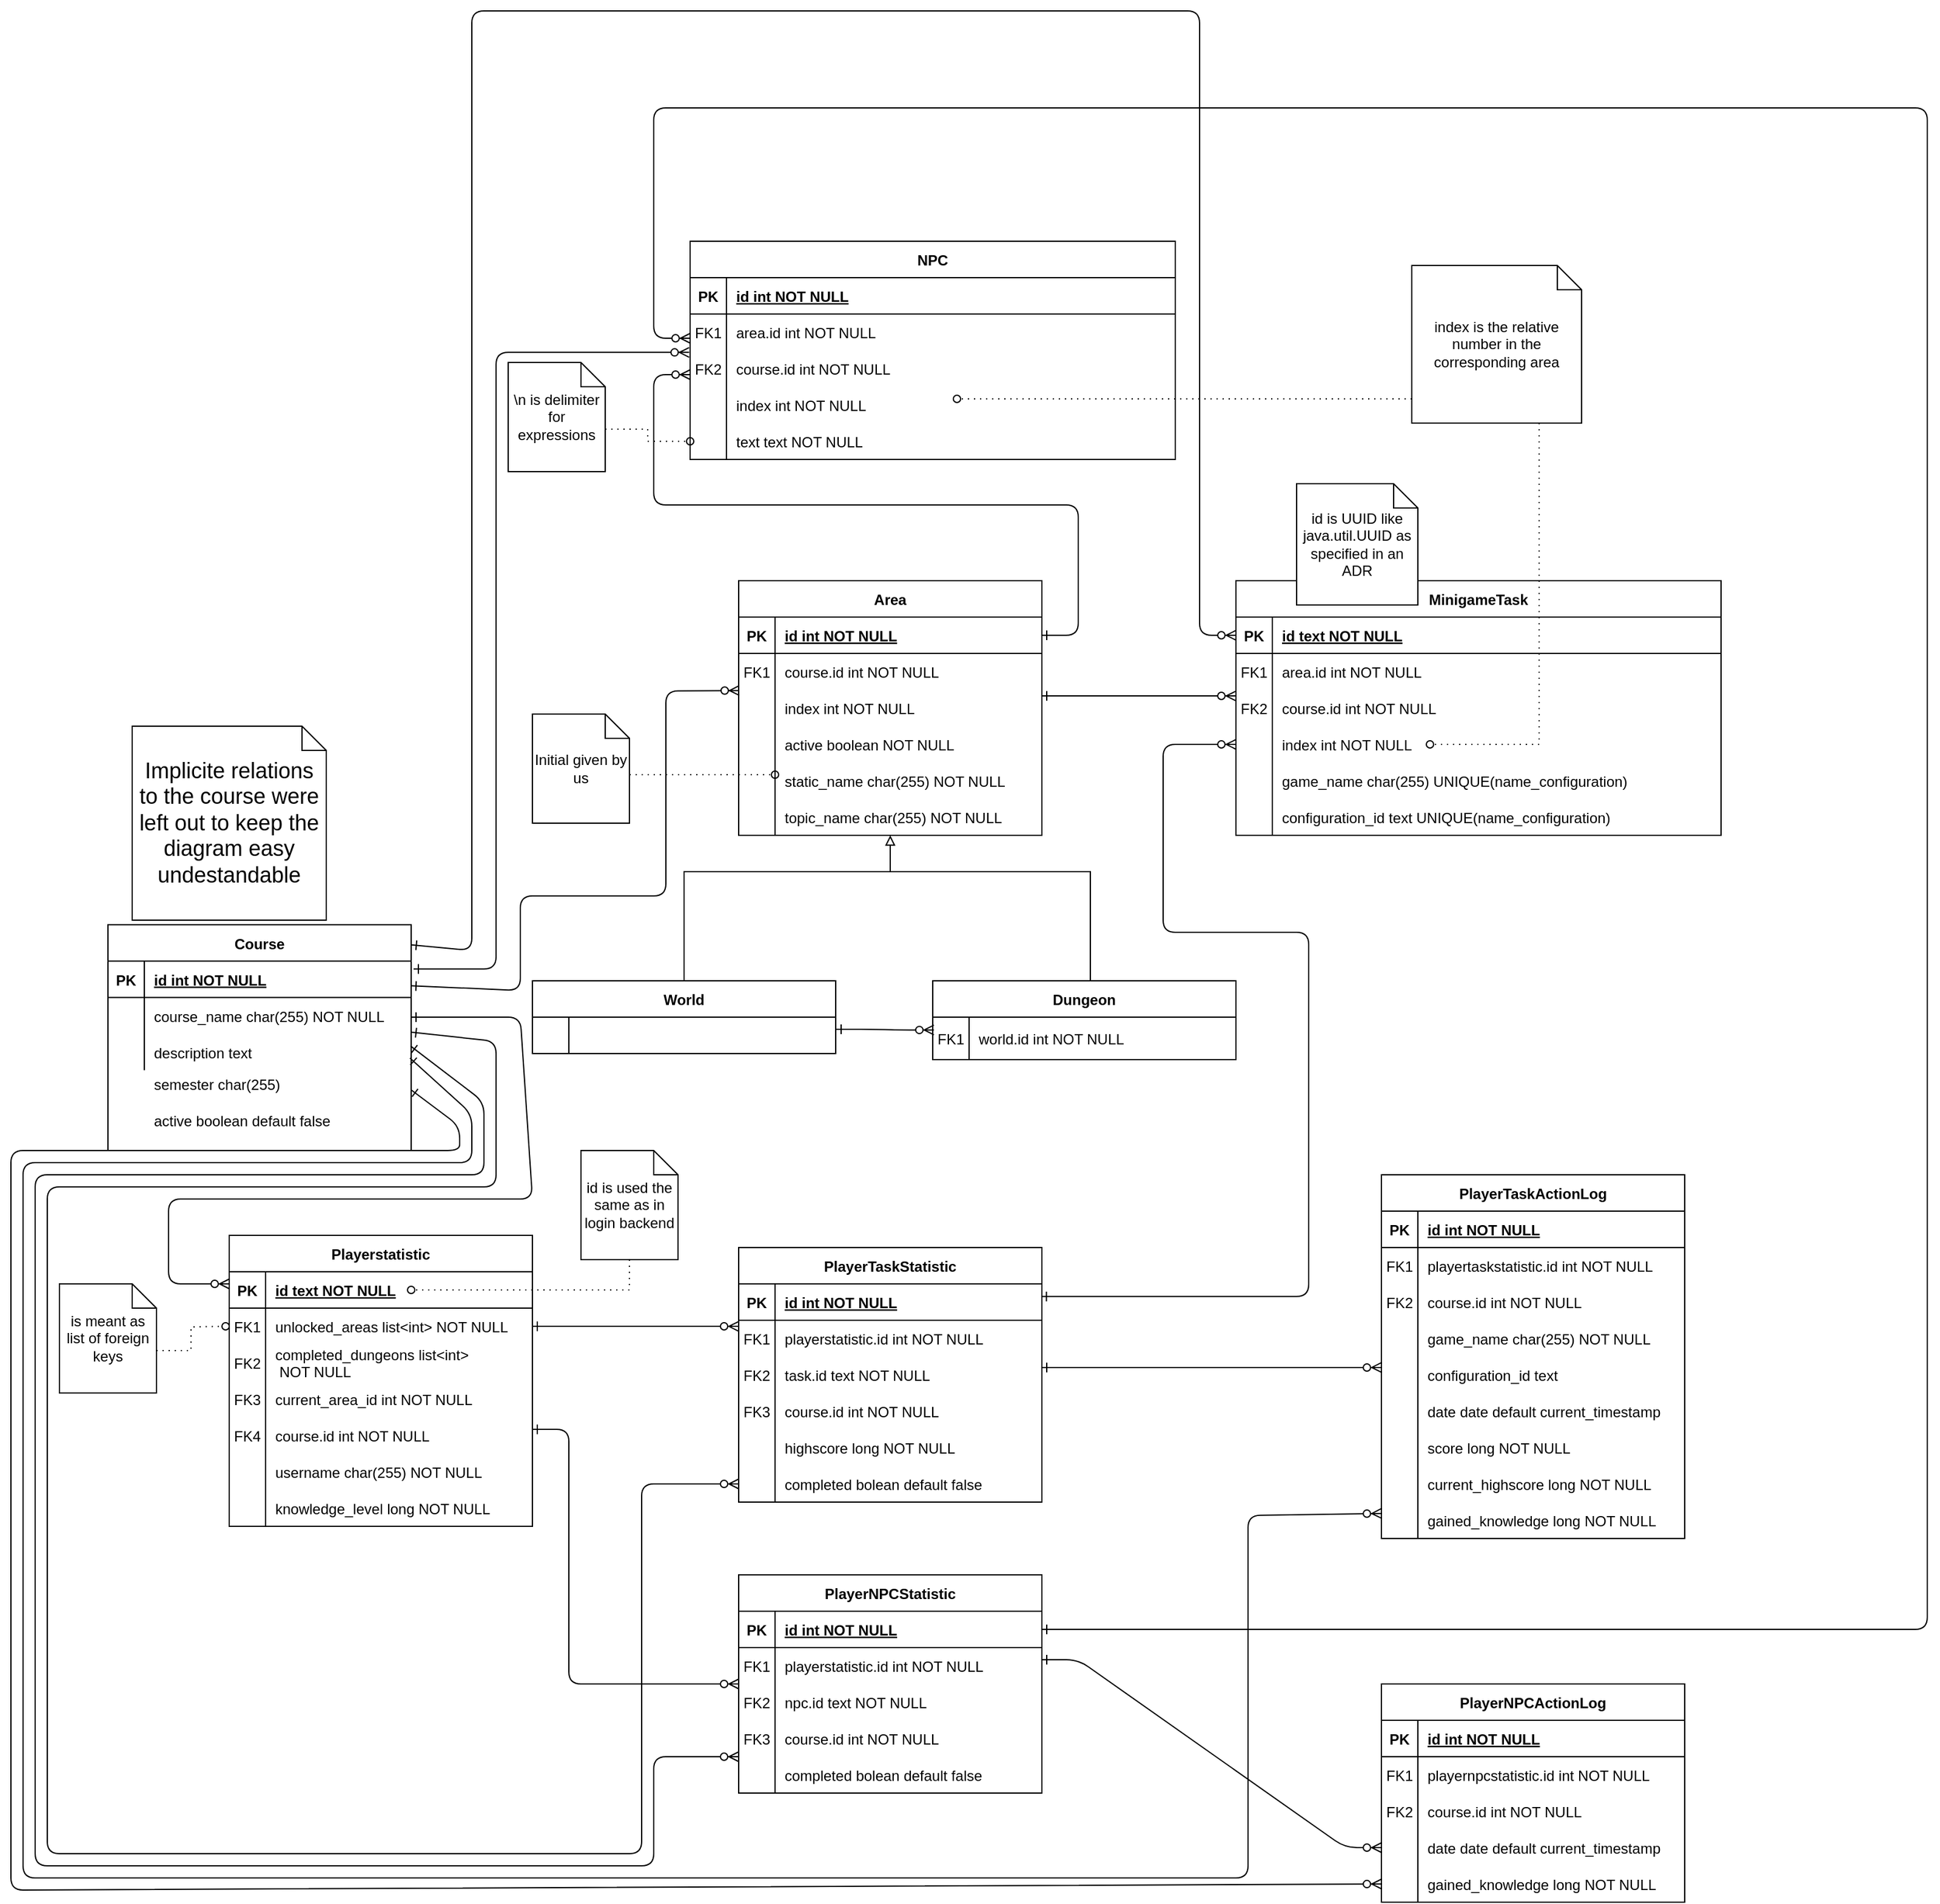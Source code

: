 <mxfile version="15.4.0" type="device"><diagram id="R2lEEEUBdFMjLlhIrx00" name="Page-1"><mxGraphModel dx="1348" dy="3152" grid="1" gridSize="10" guides="1" tooltips="1" connect="1" arrows="1" fold="1" page="1" pageScale="1" pageWidth="1654" pageHeight="2336" math="0" shadow="0" extFonts="Permanent Marker^https://fonts.googleapis.com/css?family=Permanent+Marker"><root><mxCell id="0"/><mxCell id="1" parent="0"/><mxCell id="C-vyLk0tnHw3VtMMgP7b-1" value="" style="endArrow=ERzeroToMany;startArrow=ERone;endFill=1;startFill=0;entryX=0.002;entryY=0.019;entryDx=0;entryDy=0;entryPerimeter=0;elbow=vertical;" parent="1" source="C-vyLk0tnHw3VtMMgP7b-24" target="QNqfpcijbg5fj-BqwDtk-1" edge="1"><mxGeometry width="100" height="100" relative="1" as="geometry"><mxPoint x="410" y="160" as="sourcePoint"/><mxPoint x="440" y="620" as="targetPoint"/><Array as="points"><mxPoint x="440" y="128"/><mxPoint x="440" y="50"/><mxPoint x="560" y="50"/><mxPoint x="560" y="-119"/></Array></mxGeometry></mxCell><mxCell id="C-vyLk0tnHw3VtMMgP7b-12" value="" style="edgeStyle=entityRelationEdgeStyle;endArrow=ERzeroToMany;startArrow=ERone;endFill=1;startFill=0;exitX=1.002;exitY=0.332;exitDx=0;exitDy=0;entryX=0.004;entryY=0.302;entryDx=0;entryDy=0;entryPerimeter=0;exitPerimeter=0;" parent="1" source="C-vyLk0tnHw3VtMMgP7b-6" target="C-vyLk0tnHw3VtMMgP7b-17" edge="1"><mxGeometry width="100" height="100" relative="1" as="geometry"><mxPoint x="400" y="180" as="sourcePoint"/><mxPoint x="460" y="205" as="targetPoint"/></mxGeometry></mxCell><mxCell id="C-vyLk0tnHw3VtMMgP7b-2" value="World" style="shape=table;startSize=30;container=1;collapsible=1;childLayout=tableLayout;fixedRows=1;rowLines=0;fontStyle=1;align=center;resizeLast=1;" parent="1" vertex="1"><mxGeometry x="450" y="120" width="250" height="60" as="geometry"/></mxCell><mxCell id="C-vyLk0tnHw3VtMMgP7b-6" value="" style="shape=partialRectangle;collapsible=0;dropTarget=0;pointerEvents=0;fillColor=none;points=[[0,0.5],[1,0.5]];portConstraint=eastwest;top=0;left=0;right=0;bottom=0;" parent="C-vyLk0tnHw3VtMMgP7b-2" vertex="1"><mxGeometry y="30" width="250" height="30" as="geometry"/></mxCell><mxCell id="C-vyLk0tnHw3VtMMgP7b-7" value="" style="shape=partialRectangle;overflow=hidden;connectable=0;fillColor=none;top=0;left=0;bottom=0;right=0;" parent="C-vyLk0tnHw3VtMMgP7b-6" vertex="1"><mxGeometry width="30" height="30" as="geometry"><mxRectangle width="30" height="30" as="alternateBounds"/></mxGeometry></mxCell><mxCell id="C-vyLk0tnHw3VtMMgP7b-8" value="" style="shape=partialRectangle;overflow=hidden;connectable=0;fillColor=none;top=0;left=0;bottom=0;right=0;align=left;spacingLeft=6;" parent="C-vyLk0tnHw3VtMMgP7b-6" vertex="1"><mxGeometry x="30" width="220" height="30" as="geometry"><mxRectangle width="220" height="30" as="alternateBounds"/></mxGeometry></mxCell><mxCell id="pqwRRfVXFk72cHDk8eGs-54" style="edgeStyle=orthogonalEdgeStyle;rounded=0;orthogonalLoop=1;jettySize=auto;html=1;startArrow=none;startFill=0;endArrow=none;endFill=0;" parent="1" source="C-vyLk0tnHw3VtMMgP7b-13" edge="1"><mxGeometry relative="1" as="geometry"><mxPoint x="740" y="30" as="targetPoint"/><Array as="points"><mxPoint x="910" y="30"/></Array></mxGeometry></mxCell><mxCell id="C-vyLk0tnHw3VtMMgP7b-13" value="Dungeon" style="shape=table;startSize=30;container=1;collapsible=1;childLayout=tableLayout;fixedRows=1;rowLines=0;fontStyle=1;align=center;resizeLast=1;" parent="1" vertex="1"><mxGeometry x="780" y="120" width="250" height="65" as="geometry"/></mxCell><mxCell id="C-vyLk0tnHw3VtMMgP7b-17" value="" style="shape=partialRectangle;collapsible=0;dropTarget=0;pointerEvents=0;fillColor=none;points=[[0,0.5],[1,0.5]];portConstraint=eastwest;top=0;left=0;right=0;bottom=0;" parent="C-vyLk0tnHw3VtMMgP7b-13" vertex="1"><mxGeometry y="30" width="250" height="35" as="geometry"/></mxCell><mxCell id="C-vyLk0tnHw3VtMMgP7b-18" value="FK1" style="shape=partialRectangle;overflow=hidden;connectable=0;fillColor=none;top=0;left=0;bottom=0;right=0;" parent="C-vyLk0tnHw3VtMMgP7b-17" vertex="1"><mxGeometry width="30" height="35" as="geometry"><mxRectangle width="30" height="35" as="alternateBounds"/></mxGeometry></mxCell><mxCell id="C-vyLk0tnHw3VtMMgP7b-19" value="world.id int NOT NULL" style="shape=partialRectangle;overflow=hidden;connectable=0;fillColor=none;top=0;left=0;bottom=0;right=0;align=left;spacingLeft=6;" parent="C-vyLk0tnHw3VtMMgP7b-17" vertex="1"><mxGeometry x="30" width="220" height="35" as="geometry"><mxRectangle width="220" height="35" as="alternateBounds"/></mxGeometry></mxCell><mxCell id="C-vyLk0tnHw3VtMMgP7b-23" value="Course" style="shape=table;startSize=30;container=1;collapsible=1;childLayout=tableLayout;fixedRows=1;rowLines=0;fontStyle=1;align=center;resizeLast=1;" parent="1" vertex="1"><mxGeometry x="100" y="73.75" width="250" height="186.25" as="geometry"/></mxCell><mxCell id="C-vyLk0tnHw3VtMMgP7b-24" value="" style="shape=partialRectangle;collapsible=0;dropTarget=0;pointerEvents=0;fillColor=none;points=[[0,0.5],[1,0.5]];portConstraint=eastwest;top=0;left=0;right=0;bottom=1;" parent="C-vyLk0tnHw3VtMMgP7b-23" vertex="1"><mxGeometry y="30" width="250" height="30" as="geometry"/></mxCell><mxCell id="C-vyLk0tnHw3VtMMgP7b-25" value="PK" style="shape=partialRectangle;overflow=hidden;connectable=0;fillColor=none;top=0;left=0;bottom=0;right=0;fontStyle=1;" parent="C-vyLk0tnHw3VtMMgP7b-24" vertex="1"><mxGeometry width="30" height="30" as="geometry"><mxRectangle width="30" height="30" as="alternateBounds"/></mxGeometry></mxCell><mxCell id="C-vyLk0tnHw3VtMMgP7b-26" value="id int NOT NULL " style="shape=partialRectangle;overflow=hidden;connectable=0;fillColor=none;top=0;left=0;bottom=0;right=0;align=left;spacingLeft=6;fontStyle=5;" parent="C-vyLk0tnHw3VtMMgP7b-24" vertex="1"><mxGeometry x="30" width="220" height="30" as="geometry"><mxRectangle width="220" height="30" as="alternateBounds"/></mxGeometry></mxCell><mxCell id="C-vyLk0tnHw3VtMMgP7b-27" value="" style="shape=partialRectangle;collapsible=0;dropTarget=0;pointerEvents=0;fillColor=none;points=[[0,0.5],[1,0.5]];portConstraint=eastwest;top=0;left=0;right=0;bottom=0;" parent="C-vyLk0tnHw3VtMMgP7b-23" vertex="1"><mxGeometry y="60" width="250" height="30" as="geometry"/></mxCell><mxCell id="C-vyLk0tnHw3VtMMgP7b-28" value="" style="shape=partialRectangle;overflow=hidden;connectable=0;fillColor=none;top=0;left=0;bottom=0;right=0;" parent="C-vyLk0tnHw3VtMMgP7b-27" vertex="1"><mxGeometry width="30" height="30" as="geometry"><mxRectangle width="30" height="30" as="alternateBounds"/></mxGeometry></mxCell><mxCell id="C-vyLk0tnHw3VtMMgP7b-29" value="course_name char(255) NOT NULL" style="shape=partialRectangle;overflow=hidden;connectable=0;fillColor=none;top=0;left=0;bottom=0;right=0;align=left;spacingLeft=6;" parent="C-vyLk0tnHw3VtMMgP7b-27" vertex="1"><mxGeometry x="30" width="220" height="30" as="geometry"><mxRectangle width="220" height="30" as="alternateBounds"/></mxGeometry></mxCell><mxCell id="zyFrerPXkrcVenU_8yF8-18" style="shape=partialRectangle;collapsible=0;dropTarget=0;pointerEvents=0;fillColor=none;points=[[0,0.5],[1,0.5]];portConstraint=eastwest;top=0;left=0;right=0;bottom=0;" parent="C-vyLk0tnHw3VtMMgP7b-23" vertex="1"><mxGeometry y="90" width="250" height="30" as="geometry"/></mxCell><mxCell id="zyFrerPXkrcVenU_8yF8-19" style="shape=partialRectangle;overflow=hidden;connectable=0;fillColor=none;top=0;left=0;bottom=0;right=0;" parent="zyFrerPXkrcVenU_8yF8-18" vertex="1"><mxGeometry width="30" height="30" as="geometry"><mxRectangle width="30" height="30" as="alternateBounds"/></mxGeometry></mxCell><mxCell id="zyFrerPXkrcVenU_8yF8-20" value="description text" style="shape=partialRectangle;overflow=hidden;connectable=0;fillColor=none;top=0;left=0;bottom=0;right=0;align=left;spacingLeft=6;" parent="zyFrerPXkrcVenU_8yF8-18" vertex="1"><mxGeometry x="30" width="220" height="30" as="geometry"><mxRectangle width="220" height="30" as="alternateBounds"/></mxGeometry></mxCell><mxCell id="pqwRRfVXFk72cHDk8eGs-65" style="edgeStyle=orthogonalEdgeStyle;rounded=0;orthogonalLoop=1;jettySize=auto;html=1;startArrow=none;startFill=0;endArrow=oval;endFill=0;dashed=1;dashPattern=1 4;exitX=0;exitY=0;exitDx=80;exitDy=55;exitPerimeter=0;" parent="1" source="pqwRRfVXFk72cHDk8eGs-3" edge="1"><mxGeometry relative="1" as="geometry"><mxPoint x="650" y="-50" as="targetPoint"/><Array as="points"><mxPoint x="480" y="-50"/></Array></mxGeometry></mxCell><mxCell id="pqwRRfVXFk72cHDk8eGs-3" value="Initial given by us" style="shape=note;size=20;whiteSpace=wrap;html=1;" parent="1" vertex="1"><mxGeometry x="450" y="-100" width="80" height="90" as="geometry"/></mxCell><mxCell id="pqwRRfVXFk72cHDk8eGs-53" style="edgeStyle=orthogonalEdgeStyle;rounded=0;orthogonalLoop=1;jettySize=auto;html=1;entryX=0.5;entryY=0;entryDx=0;entryDy=0;endArrow=none;endFill=0;startArrow=block;startFill=0;" parent="1" source="pqwRRfVXFk72cHDk8eGs-41" target="C-vyLk0tnHw3VtMMgP7b-2" edge="1"><mxGeometry relative="1" as="geometry"><Array as="points"><mxPoint x="745" y="30"/><mxPoint x="575" y="30"/></Array></mxGeometry></mxCell><mxCell id="pqwRRfVXFk72cHDk8eGs-41" value="Area" style="shape=table;startSize=30;container=1;collapsible=1;childLayout=tableLayout;fixedRows=1;rowLines=0;fontStyle=1;align=center;resizeLast=1;" parent="1" vertex="1"><mxGeometry x="620" y="-210" width="250" height="210" as="geometry"/></mxCell><mxCell id="pqwRRfVXFk72cHDk8eGs-42" value="" style="shape=partialRectangle;collapsible=0;dropTarget=0;pointerEvents=0;fillColor=none;points=[[0,0.5],[1,0.5]];portConstraint=eastwest;top=0;left=0;right=0;bottom=1;" parent="pqwRRfVXFk72cHDk8eGs-41" vertex="1"><mxGeometry y="30" width="250" height="30" as="geometry"/></mxCell><mxCell id="pqwRRfVXFk72cHDk8eGs-43" value="PK" style="shape=partialRectangle;overflow=hidden;connectable=0;fillColor=none;top=0;left=0;bottom=0;right=0;fontStyle=1;" parent="pqwRRfVXFk72cHDk8eGs-42" vertex="1"><mxGeometry width="30" height="30" as="geometry"><mxRectangle width="30" height="30" as="alternateBounds"/></mxGeometry></mxCell><mxCell id="pqwRRfVXFk72cHDk8eGs-44" value="id int NOT NULL " style="shape=partialRectangle;overflow=hidden;connectable=0;fillColor=none;top=0;left=0;bottom=0;right=0;align=left;spacingLeft=6;fontStyle=5;" parent="pqwRRfVXFk72cHDk8eGs-42" vertex="1"><mxGeometry x="30" width="220" height="30" as="geometry"><mxRectangle width="220" height="30" as="alternateBounds"/></mxGeometry></mxCell><mxCell id="pqwRRfVXFk72cHDk8eGs-45" value="" style="shape=partialRectangle;collapsible=0;dropTarget=0;pointerEvents=0;fillColor=none;points=[[0,0.5],[1,0.5]];portConstraint=eastwest;top=0;left=0;right=0;bottom=0;" parent="pqwRRfVXFk72cHDk8eGs-41" vertex="1"><mxGeometry y="60" width="250" height="30" as="geometry"/></mxCell><mxCell id="pqwRRfVXFk72cHDk8eGs-46" value="FK1" style="shape=partialRectangle;overflow=hidden;connectable=0;fillColor=none;top=0;left=0;bottom=0;right=0;" parent="pqwRRfVXFk72cHDk8eGs-45" vertex="1"><mxGeometry width="30" height="30" as="geometry"><mxRectangle width="30" height="30" as="alternateBounds"/></mxGeometry></mxCell><mxCell id="pqwRRfVXFk72cHDk8eGs-47" value="course.id int NOT NULL" style="shape=partialRectangle;overflow=hidden;connectable=0;fillColor=none;top=0;left=0;bottom=0;right=0;align=left;spacingLeft=6;" parent="pqwRRfVXFk72cHDk8eGs-45" vertex="1"><mxGeometry x="30" width="220" height="30" as="geometry"><mxRectangle width="220" height="30" as="alternateBounds"/></mxGeometry></mxCell><mxCell id="QNqfpcijbg5fj-BqwDtk-1" style="shape=partialRectangle;collapsible=0;dropTarget=0;pointerEvents=0;fillColor=none;points=[[0,0.5],[1,0.5]];portConstraint=eastwest;top=0;left=0;right=0;bottom=0;" parent="pqwRRfVXFk72cHDk8eGs-41" vertex="1"><mxGeometry y="90" width="250" height="30" as="geometry"/></mxCell><mxCell id="QNqfpcijbg5fj-BqwDtk-2" style="shape=partialRectangle;overflow=hidden;connectable=0;fillColor=none;top=0;left=0;bottom=0;right=0;" parent="QNqfpcijbg5fj-BqwDtk-1" vertex="1"><mxGeometry width="30" height="30" as="geometry"><mxRectangle width="30" height="30" as="alternateBounds"/></mxGeometry></mxCell><mxCell id="QNqfpcijbg5fj-BqwDtk-3" value="index int NOT NULL" style="shape=partialRectangle;overflow=hidden;connectable=0;fillColor=none;top=0;left=0;bottom=0;right=0;align=left;spacingLeft=6;" parent="QNqfpcijbg5fj-BqwDtk-1" vertex="1"><mxGeometry x="30" width="220" height="30" as="geometry"><mxRectangle width="220" height="30" as="alternateBounds"/></mxGeometry></mxCell><mxCell id="pqwRRfVXFk72cHDk8eGs-48" value="" style="shape=partialRectangle;collapsible=0;dropTarget=0;pointerEvents=0;fillColor=none;points=[[0,0.5],[1,0.5]];portConstraint=eastwest;top=0;left=0;right=0;bottom=0;" parent="pqwRRfVXFk72cHDk8eGs-41" vertex="1"><mxGeometry y="120" width="250" height="30" as="geometry"/></mxCell><mxCell id="pqwRRfVXFk72cHDk8eGs-49" value="" style="shape=partialRectangle;overflow=hidden;connectable=0;fillColor=none;top=0;left=0;bottom=0;right=0;" parent="pqwRRfVXFk72cHDk8eGs-48" vertex="1"><mxGeometry width="30" height="30" as="geometry"><mxRectangle width="30" height="30" as="alternateBounds"/></mxGeometry></mxCell><mxCell id="pqwRRfVXFk72cHDk8eGs-50" value="active boolean NOT NULL" style="shape=partialRectangle;overflow=hidden;connectable=0;fillColor=none;top=0;left=0;bottom=0;right=0;align=left;spacingLeft=6;" parent="pqwRRfVXFk72cHDk8eGs-48" vertex="1"><mxGeometry x="30" width="220" height="30" as="geometry"><mxRectangle width="220" height="30" as="alternateBounds"/></mxGeometry></mxCell><mxCell id="zyFrerPXkrcVenU_8yF8-15" style="shape=partialRectangle;collapsible=0;dropTarget=0;pointerEvents=0;fillColor=none;points=[[0,0.5],[1,0.5]];portConstraint=eastwest;top=0;left=0;right=0;bottom=0;" parent="pqwRRfVXFk72cHDk8eGs-41" vertex="1"><mxGeometry y="150" width="250" height="30" as="geometry"/></mxCell><mxCell id="zyFrerPXkrcVenU_8yF8-16" style="shape=partialRectangle;overflow=hidden;connectable=0;fillColor=none;top=0;left=0;bottom=0;right=0;" parent="zyFrerPXkrcVenU_8yF8-15" vertex="1"><mxGeometry width="30" height="30" as="geometry"><mxRectangle width="30" height="30" as="alternateBounds"/></mxGeometry></mxCell><mxCell id="zyFrerPXkrcVenU_8yF8-17" style="shape=partialRectangle;overflow=hidden;connectable=0;fillColor=none;top=0;left=0;bottom=0;right=0;align=left;spacingLeft=6;" parent="zyFrerPXkrcVenU_8yF8-15" vertex="1"><mxGeometry x="30" width="220" height="30" as="geometry"><mxRectangle width="220" height="30" as="alternateBounds"/></mxGeometry></mxCell><mxCell id="zyFrerPXkrcVenU_8yF8-12" style="shape=partialRectangle;collapsible=0;dropTarget=0;pointerEvents=0;fillColor=none;points=[[0,0.5],[1,0.5]];portConstraint=eastwest;top=0;left=0;right=0;bottom=0;" parent="pqwRRfVXFk72cHDk8eGs-41" vertex="1"><mxGeometry y="180" width="250" height="30" as="geometry"/></mxCell><mxCell id="zyFrerPXkrcVenU_8yF8-13" style="shape=partialRectangle;overflow=hidden;connectable=0;fillColor=none;top=0;left=0;bottom=0;right=0;" parent="zyFrerPXkrcVenU_8yF8-12" vertex="1"><mxGeometry width="30" height="30" as="geometry"><mxRectangle width="30" height="30" as="alternateBounds"/></mxGeometry></mxCell><mxCell id="zyFrerPXkrcVenU_8yF8-14" style="shape=partialRectangle;overflow=hidden;connectable=0;fillColor=none;top=0;left=0;bottom=0;right=0;align=left;spacingLeft=6;" parent="zyFrerPXkrcVenU_8yF8-12" vertex="1"><mxGeometry x="30" width="220" height="30" as="geometry"><mxRectangle width="220" height="30" as="alternateBounds"/></mxGeometry></mxCell><mxCell id="pqwRRfVXFk72cHDk8eGs-51" value="static_name char(255) NOT NULL" style="shape=partialRectangle;overflow=hidden;connectable=0;fillColor=none;top=0;left=0;bottom=0;right=0;align=left;spacingLeft=6;" parent="1" vertex="1"><mxGeometry x="650" y="-60" width="220" height="30" as="geometry"/></mxCell><mxCell id="pqwRRfVXFk72cHDk8eGs-52" value="topic_name char(255) NOT NULL" style="shape=partialRectangle;overflow=hidden;connectable=0;fillColor=none;top=0;left=0;bottom=0;right=0;align=left;spacingLeft=6;" parent="1" vertex="1"><mxGeometry x="650" y="-30" width="220" height="30" as="geometry"/></mxCell><mxCell id="pqwRRfVXFk72cHDk8eGs-55" value="MinigameTask" style="shape=table;startSize=30;container=1;collapsible=1;childLayout=tableLayout;fixedRows=1;rowLines=0;fontStyle=1;align=center;resizeLast=1;" parent="1" vertex="1"><mxGeometry x="1030" y="-210" width="400" height="210" as="geometry"/></mxCell><mxCell id="pqwRRfVXFk72cHDk8eGs-56" value="" style="shape=partialRectangle;collapsible=0;dropTarget=0;pointerEvents=0;fillColor=none;points=[[0,0.5],[1,0.5]];portConstraint=eastwest;top=0;left=0;right=0;bottom=1;" parent="pqwRRfVXFk72cHDk8eGs-55" vertex="1"><mxGeometry y="30" width="400" height="30" as="geometry"/></mxCell><mxCell id="pqwRRfVXFk72cHDk8eGs-57" value="PK" style="shape=partialRectangle;overflow=hidden;connectable=0;fillColor=none;top=0;left=0;bottom=0;right=0;fontStyle=1;" parent="pqwRRfVXFk72cHDk8eGs-56" vertex="1"><mxGeometry width="30" height="30" as="geometry"><mxRectangle width="30" height="30" as="alternateBounds"/></mxGeometry></mxCell><mxCell id="pqwRRfVXFk72cHDk8eGs-58" value="id text NOT NULL " style="shape=partialRectangle;overflow=hidden;connectable=0;fillColor=none;top=0;left=0;bottom=0;right=0;align=left;spacingLeft=6;fontStyle=5;" parent="pqwRRfVXFk72cHDk8eGs-56" vertex="1"><mxGeometry x="30" width="370" height="30" as="geometry"><mxRectangle width="370" height="30" as="alternateBounds"/></mxGeometry></mxCell><mxCell id="pqwRRfVXFk72cHDk8eGs-59" value="" style="shape=partialRectangle;collapsible=0;dropTarget=0;pointerEvents=0;fillColor=none;points=[[0,0.5],[1,0.5]];portConstraint=eastwest;top=0;left=0;right=0;bottom=0;" parent="pqwRRfVXFk72cHDk8eGs-55" vertex="1"><mxGeometry y="60" width="400" height="30" as="geometry"/></mxCell><mxCell id="pqwRRfVXFk72cHDk8eGs-60" value="FK1" style="shape=partialRectangle;overflow=hidden;connectable=0;fillColor=none;top=0;left=0;bottom=0;right=0;" parent="pqwRRfVXFk72cHDk8eGs-59" vertex="1"><mxGeometry width="30" height="30" as="geometry"><mxRectangle width="30" height="30" as="alternateBounds"/></mxGeometry></mxCell><mxCell id="pqwRRfVXFk72cHDk8eGs-61" value="area.id int NOT NULL" style="shape=partialRectangle;overflow=hidden;connectable=0;fillColor=none;top=0;left=0;bottom=0;right=0;align=left;spacingLeft=6;" parent="pqwRRfVXFk72cHDk8eGs-59" vertex="1"><mxGeometry x="30" width="370" height="30" as="geometry"><mxRectangle width="370" height="30" as="alternateBounds"/></mxGeometry></mxCell><mxCell id="zyFrerPXkrcVenU_8yF8-3" style="shape=partialRectangle;collapsible=0;dropTarget=0;pointerEvents=0;fillColor=none;points=[[0,0.5],[1,0.5]];portConstraint=eastwest;top=0;left=0;right=0;bottom=0;" parent="pqwRRfVXFk72cHDk8eGs-55" vertex="1"><mxGeometry y="90" width="400" height="30" as="geometry"/></mxCell><mxCell id="zyFrerPXkrcVenU_8yF8-4" value="FK2" style="shape=partialRectangle;overflow=hidden;connectable=0;fillColor=none;top=0;left=0;bottom=0;right=0;" parent="zyFrerPXkrcVenU_8yF8-3" vertex="1"><mxGeometry width="30" height="30" as="geometry"><mxRectangle width="30" height="30" as="alternateBounds"/></mxGeometry></mxCell><mxCell id="zyFrerPXkrcVenU_8yF8-5" value="course.id int NOT NULL" style="shape=partialRectangle;overflow=hidden;connectable=0;fillColor=none;top=0;left=0;bottom=0;right=0;align=left;spacingLeft=6;" parent="zyFrerPXkrcVenU_8yF8-3" vertex="1"><mxGeometry x="30" width="370" height="30" as="geometry"><mxRectangle width="370" height="30" as="alternateBounds"/></mxGeometry></mxCell><mxCell id="pqwRRfVXFk72cHDk8eGs-62" value="" style="shape=partialRectangle;collapsible=0;dropTarget=0;pointerEvents=0;fillColor=none;points=[[0,0.5],[1,0.5]];portConstraint=eastwest;top=0;left=0;right=0;bottom=0;" parent="pqwRRfVXFk72cHDk8eGs-55" vertex="1"><mxGeometry y="120" width="400" height="30" as="geometry"/></mxCell><mxCell id="pqwRRfVXFk72cHDk8eGs-63" value="" style="shape=partialRectangle;overflow=hidden;connectable=0;fillColor=none;top=0;left=0;bottom=0;right=0;" parent="pqwRRfVXFk72cHDk8eGs-62" vertex="1"><mxGeometry width="30" height="30" as="geometry"><mxRectangle width="30" height="30" as="alternateBounds"/></mxGeometry></mxCell><mxCell id="pqwRRfVXFk72cHDk8eGs-64" value="index int NOT NULL" style="shape=partialRectangle;overflow=hidden;connectable=0;fillColor=none;top=0;left=0;bottom=0;right=0;align=left;spacingLeft=6;" parent="pqwRRfVXFk72cHDk8eGs-62" vertex="1"><mxGeometry x="30" width="370" height="30" as="geometry"><mxRectangle width="370" height="30" as="alternateBounds"/></mxGeometry></mxCell><mxCell id="zyFrerPXkrcVenU_8yF8-9" style="shape=partialRectangle;collapsible=0;dropTarget=0;pointerEvents=0;fillColor=none;points=[[0,0.5],[1,0.5]];portConstraint=eastwest;top=0;left=0;right=0;bottom=0;" parent="pqwRRfVXFk72cHDk8eGs-55" vertex="1"><mxGeometry y="150" width="400" height="30" as="geometry"/></mxCell><mxCell id="zyFrerPXkrcVenU_8yF8-10" style="shape=partialRectangle;overflow=hidden;connectable=0;fillColor=none;top=0;left=0;bottom=0;right=0;" parent="zyFrerPXkrcVenU_8yF8-9" vertex="1"><mxGeometry width="30" height="30" as="geometry"><mxRectangle width="30" height="30" as="alternateBounds"/></mxGeometry></mxCell><mxCell id="zyFrerPXkrcVenU_8yF8-11" style="shape=partialRectangle;overflow=hidden;connectable=0;fillColor=none;top=0;left=0;bottom=0;right=0;align=left;spacingLeft=6;" parent="zyFrerPXkrcVenU_8yF8-9" vertex="1"><mxGeometry x="30" width="370" height="30" as="geometry"><mxRectangle width="370" height="30" as="alternateBounds"/></mxGeometry></mxCell><mxCell id="zyFrerPXkrcVenU_8yF8-6" style="shape=partialRectangle;collapsible=0;dropTarget=0;pointerEvents=0;fillColor=none;points=[[0,0.5],[1,0.5]];portConstraint=eastwest;top=0;left=0;right=0;bottom=0;" parent="pqwRRfVXFk72cHDk8eGs-55" vertex="1"><mxGeometry y="180" width="400" height="30" as="geometry"/></mxCell><mxCell id="zyFrerPXkrcVenU_8yF8-7" style="shape=partialRectangle;overflow=hidden;connectable=0;fillColor=none;top=0;left=0;bottom=0;right=0;" parent="zyFrerPXkrcVenU_8yF8-6" vertex="1"><mxGeometry width="30" height="30" as="geometry"><mxRectangle width="30" height="30" as="alternateBounds"/></mxGeometry></mxCell><mxCell id="zyFrerPXkrcVenU_8yF8-8" style="shape=partialRectangle;overflow=hidden;connectable=0;fillColor=none;top=0;left=0;bottom=0;right=0;align=left;spacingLeft=6;" parent="zyFrerPXkrcVenU_8yF8-6" vertex="1"><mxGeometry x="30" width="370" height="30" as="geometry"><mxRectangle width="370" height="30" as="alternateBounds"/></mxGeometry></mxCell><mxCell id="pqwRRfVXFk72cHDk8eGs-66" value="configuration_id text UNIQUE(name_configuration)" style="shape=partialRectangle;overflow=hidden;connectable=0;fillColor=none;top=0;left=0;bottom=0;right=0;align=left;spacingLeft=6;" parent="1" vertex="1"><mxGeometry x="1060" y="-30" width="360" height="30" as="geometry"><mxRectangle width="220" height="30" as="alternateBounds"/></mxGeometry></mxCell><mxCell id="pqwRRfVXFk72cHDk8eGs-67" value="" style="edgeStyle=entityRelationEdgeStyle;endArrow=ERzeroToMany;startArrow=ERone;endFill=1;startFill=0;entryX=0;entryY=0.167;entryDx=0;entryDy=0;entryPerimeter=0;" parent="1" target="zyFrerPXkrcVenU_8yF8-3" edge="1"><mxGeometry width="100" height="100" relative="1" as="geometry"><mxPoint x="870" y="-115" as="sourcePoint"/><mxPoint x="1010" y="-90" as="targetPoint"/></mxGeometry></mxCell><mxCell id="pqwRRfVXFk72cHDk8eGs-68" value="Playerstatistic" style="shape=table;startSize=30;container=1;collapsible=1;childLayout=tableLayout;fixedRows=1;rowLines=0;fontStyle=1;align=center;resizeLast=1;" parent="1" vertex="1"><mxGeometry x="200" y="330" width="250" height="240" as="geometry"/></mxCell><mxCell id="pqwRRfVXFk72cHDk8eGs-69" value="" style="shape=partialRectangle;collapsible=0;dropTarget=0;pointerEvents=0;fillColor=none;points=[[0,0.5],[1,0.5]];portConstraint=eastwest;top=0;left=0;right=0;bottom=1;" parent="pqwRRfVXFk72cHDk8eGs-68" vertex="1"><mxGeometry y="30" width="250" height="30" as="geometry"/></mxCell><mxCell id="pqwRRfVXFk72cHDk8eGs-70" value="PK" style="shape=partialRectangle;overflow=hidden;connectable=0;fillColor=none;top=0;left=0;bottom=0;right=0;fontStyle=1;" parent="pqwRRfVXFk72cHDk8eGs-69" vertex="1"><mxGeometry width="30" height="30" as="geometry"><mxRectangle width="30" height="30" as="alternateBounds"/></mxGeometry></mxCell><mxCell id="pqwRRfVXFk72cHDk8eGs-71" value="id text NOT NULL " style="shape=partialRectangle;overflow=hidden;connectable=0;fillColor=none;top=0;left=0;bottom=0;right=0;align=left;spacingLeft=6;fontStyle=5;" parent="pqwRRfVXFk72cHDk8eGs-69" vertex="1"><mxGeometry x="30" width="220" height="30" as="geometry"><mxRectangle width="220" height="30" as="alternateBounds"/></mxGeometry></mxCell><mxCell id="pqwRRfVXFk72cHDk8eGs-72" value="" style="shape=partialRectangle;collapsible=0;dropTarget=0;pointerEvents=0;fillColor=none;points=[[0,0.5],[1,0.5]];portConstraint=eastwest;top=0;left=0;right=0;bottom=0;" parent="pqwRRfVXFk72cHDk8eGs-68" vertex="1"><mxGeometry y="60" width="250" height="30" as="geometry"/></mxCell><mxCell id="pqwRRfVXFk72cHDk8eGs-73" value="FK1" style="shape=partialRectangle;overflow=hidden;connectable=0;fillColor=none;top=0;left=0;bottom=0;right=0;" parent="pqwRRfVXFk72cHDk8eGs-72" vertex="1"><mxGeometry width="30" height="30" as="geometry"><mxRectangle width="30" height="30" as="alternateBounds"/></mxGeometry></mxCell><mxCell id="pqwRRfVXFk72cHDk8eGs-74" value="unlocked_areas list&lt;int&gt; NOT NULL" style="shape=partialRectangle;overflow=hidden;connectable=0;fillColor=none;top=0;left=0;bottom=0;right=0;align=left;spacingLeft=6;" parent="pqwRRfVXFk72cHDk8eGs-72" vertex="1"><mxGeometry x="30" width="220" height="30" as="geometry"><mxRectangle width="220" height="30" as="alternateBounds"/></mxGeometry></mxCell><mxCell id="zyFrerPXkrcVenU_8yF8-42" style="shape=partialRectangle;collapsible=0;dropTarget=0;pointerEvents=0;fillColor=none;points=[[0,0.5],[1,0.5]];portConstraint=eastwest;top=0;left=0;right=0;bottom=0;" parent="pqwRRfVXFk72cHDk8eGs-68" vertex="1"><mxGeometry y="90" width="250" height="30" as="geometry"/></mxCell><mxCell id="zyFrerPXkrcVenU_8yF8-43" style="shape=partialRectangle;overflow=hidden;connectable=0;fillColor=none;top=0;left=0;bottom=0;right=0;" parent="zyFrerPXkrcVenU_8yF8-42" vertex="1"><mxGeometry width="30" height="30" as="geometry"><mxRectangle width="30" height="30" as="alternateBounds"/></mxGeometry></mxCell><mxCell id="zyFrerPXkrcVenU_8yF8-44" style="shape=partialRectangle;overflow=hidden;connectable=0;fillColor=none;top=0;left=0;bottom=0;right=0;align=left;spacingLeft=6;" parent="zyFrerPXkrcVenU_8yF8-42" vertex="1"><mxGeometry x="30" width="220" height="30" as="geometry"><mxRectangle width="220" height="30" as="alternateBounds"/></mxGeometry></mxCell><mxCell id="zyFrerPXkrcVenU_8yF8-39" style="shape=partialRectangle;collapsible=0;dropTarget=0;pointerEvents=0;fillColor=none;points=[[0,0.5],[1,0.5]];portConstraint=eastwest;top=0;left=0;right=0;bottom=0;" parent="pqwRRfVXFk72cHDk8eGs-68" vertex="1"><mxGeometry y="120" width="250" height="30" as="geometry"/></mxCell><mxCell id="zyFrerPXkrcVenU_8yF8-40" style="shape=partialRectangle;overflow=hidden;connectable=0;fillColor=none;top=0;left=0;bottom=0;right=0;" parent="zyFrerPXkrcVenU_8yF8-39" vertex="1"><mxGeometry width="30" height="30" as="geometry"><mxRectangle width="30" height="30" as="alternateBounds"/></mxGeometry></mxCell><mxCell id="zyFrerPXkrcVenU_8yF8-41" style="shape=partialRectangle;overflow=hidden;connectable=0;fillColor=none;top=0;left=0;bottom=0;right=0;align=left;spacingLeft=6;" parent="zyFrerPXkrcVenU_8yF8-39" vertex="1"><mxGeometry x="30" width="220" height="30" as="geometry"><mxRectangle width="220" height="30" as="alternateBounds"/></mxGeometry></mxCell><mxCell id="zyFrerPXkrcVenU_8yF8-36" style="shape=partialRectangle;collapsible=0;dropTarget=0;pointerEvents=0;fillColor=none;points=[[0,0.5],[1,0.5]];portConstraint=eastwest;top=0;left=0;right=0;bottom=0;" parent="pqwRRfVXFk72cHDk8eGs-68" vertex="1"><mxGeometry y="150" width="250" height="30" as="geometry"/></mxCell><mxCell id="zyFrerPXkrcVenU_8yF8-37" value="FK4" style="shape=partialRectangle;overflow=hidden;connectable=0;fillColor=none;top=0;left=0;bottom=0;right=0;" parent="zyFrerPXkrcVenU_8yF8-36" vertex="1"><mxGeometry width="30" height="30" as="geometry"><mxRectangle width="30" height="30" as="alternateBounds"/></mxGeometry></mxCell><mxCell id="zyFrerPXkrcVenU_8yF8-38" value="course.id int NOT NULL" style="shape=partialRectangle;overflow=hidden;connectable=0;fillColor=none;top=0;left=0;bottom=0;right=0;align=left;spacingLeft=6;" parent="zyFrerPXkrcVenU_8yF8-36" vertex="1"><mxGeometry x="30" width="220" height="30" as="geometry"><mxRectangle width="220" height="30" as="alternateBounds"/></mxGeometry></mxCell><mxCell id="zyFrerPXkrcVenU_8yF8-33" style="shape=partialRectangle;collapsible=0;dropTarget=0;pointerEvents=0;fillColor=none;points=[[0,0.5],[1,0.5]];portConstraint=eastwest;top=0;left=0;right=0;bottom=0;" parent="pqwRRfVXFk72cHDk8eGs-68" vertex="1"><mxGeometry y="180" width="250" height="30" as="geometry"/></mxCell><mxCell id="zyFrerPXkrcVenU_8yF8-34" style="shape=partialRectangle;overflow=hidden;connectable=0;fillColor=none;top=0;left=0;bottom=0;right=0;" parent="zyFrerPXkrcVenU_8yF8-33" vertex="1"><mxGeometry width="30" height="30" as="geometry"><mxRectangle width="30" height="30" as="alternateBounds"/></mxGeometry></mxCell><mxCell id="zyFrerPXkrcVenU_8yF8-35" style="shape=partialRectangle;overflow=hidden;connectable=0;fillColor=none;top=0;left=0;bottom=0;right=0;align=left;spacingLeft=6;" parent="zyFrerPXkrcVenU_8yF8-33" vertex="1"><mxGeometry x="30" width="220" height="30" as="geometry"><mxRectangle width="220" height="30" as="alternateBounds"/></mxGeometry></mxCell><mxCell id="zyFrerPXkrcVenU_8yF8-30" style="shape=partialRectangle;collapsible=0;dropTarget=0;pointerEvents=0;fillColor=none;points=[[0,0.5],[1,0.5]];portConstraint=eastwest;top=0;left=0;right=0;bottom=0;" parent="pqwRRfVXFk72cHDk8eGs-68" vertex="1"><mxGeometry y="210" width="250" height="30" as="geometry"/></mxCell><mxCell id="zyFrerPXkrcVenU_8yF8-31" style="shape=partialRectangle;overflow=hidden;connectable=0;fillColor=none;top=0;left=0;bottom=0;right=0;" parent="zyFrerPXkrcVenU_8yF8-30" vertex="1"><mxGeometry width="30" height="30" as="geometry"><mxRectangle width="30" height="30" as="alternateBounds"/></mxGeometry></mxCell><mxCell id="zyFrerPXkrcVenU_8yF8-32" style="shape=partialRectangle;overflow=hidden;connectable=0;fillColor=none;top=0;left=0;bottom=0;right=0;align=left;spacingLeft=6;" parent="zyFrerPXkrcVenU_8yF8-30" vertex="1"><mxGeometry x="30" width="220" height="30" as="geometry"><mxRectangle width="220" height="30" as="alternateBounds"/></mxGeometry></mxCell><mxCell id="pqwRRfVXFk72cHDk8eGs-82" value="username char(255) NOT NULL" style="shape=partialRectangle;overflow=hidden;connectable=0;fillColor=none;top=0;left=0;bottom=0;right=0;align=left;spacingLeft=6;" parent="1" vertex="1"><mxGeometry x="230" y="510" width="220" height="30" as="geometry"><mxRectangle width="220" height="30" as="alternateBounds"/></mxGeometry></mxCell><mxCell id="pqwRRfVXFk72cHDk8eGs-87" value="" style="shape=partialRectangle;collapsible=0;dropTarget=0;pointerEvents=0;fillColor=none;points=[[0,0.5],[1,0.5]];portConstraint=eastwest;top=0;left=0;right=0;bottom=0;" parent="1" vertex="1"><mxGeometry x="200" y="420" width="250" height="30" as="geometry"/></mxCell><mxCell id="pqwRRfVXFk72cHDk8eGs-88" value="FK2" style="shape=partialRectangle;overflow=hidden;connectable=0;fillColor=none;top=0;left=0;bottom=0;right=0;" parent="pqwRRfVXFk72cHDk8eGs-87" vertex="1"><mxGeometry width="30" height="30" as="geometry"><mxRectangle width="30" height="30" as="alternateBounds"/></mxGeometry></mxCell><mxCell id="pqwRRfVXFk72cHDk8eGs-89" value="completed_dungeons list&lt;int&gt;&#10; NOT NULL" style="shape=partialRectangle;overflow=hidden;connectable=0;fillColor=none;top=0;left=0;bottom=0;right=0;align=left;spacingLeft=6;" parent="pqwRRfVXFk72cHDk8eGs-87" vertex="1"><mxGeometry x="30" width="220" height="30" as="geometry"><mxRectangle width="220" height="30" as="alternateBounds"/></mxGeometry></mxCell><mxCell id="pqwRRfVXFk72cHDk8eGs-90" value="" style="shape=partialRectangle;collapsible=0;dropTarget=0;pointerEvents=0;fillColor=none;points=[[0,0.5],[1,0.5]];portConstraint=eastwest;top=0;left=0;right=0;bottom=0;" parent="1" vertex="1"><mxGeometry x="200" y="450" width="250" height="30" as="geometry"/></mxCell><mxCell id="pqwRRfVXFk72cHDk8eGs-91" value="FK3" style="shape=partialRectangle;overflow=hidden;connectable=0;fillColor=none;top=0;left=0;bottom=0;right=0;" parent="pqwRRfVXFk72cHDk8eGs-90" vertex="1"><mxGeometry width="30" height="30" as="geometry"><mxRectangle width="30" height="30" as="alternateBounds"/></mxGeometry></mxCell><mxCell id="pqwRRfVXFk72cHDk8eGs-92" value="current_area_id int NOT NULL" style="shape=partialRectangle;overflow=hidden;connectable=0;fillColor=none;top=0;left=0;bottom=0;right=0;align=left;spacingLeft=6;" parent="pqwRRfVXFk72cHDk8eGs-90" vertex="1"><mxGeometry x="30" width="220" height="30" as="geometry"><mxRectangle width="220" height="30" as="alternateBounds"/></mxGeometry></mxCell><mxCell id="pqwRRfVXFk72cHDk8eGs-93" value="knowledge_level long NOT NULL" style="shape=partialRectangle;overflow=hidden;connectable=0;fillColor=none;top=0;left=0;bottom=0;right=0;align=left;spacingLeft=6;" parent="1" vertex="1"><mxGeometry x="230" y="540" width="220" height="30" as="geometry"><mxRectangle width="220" height="30" as="alternateBounds"/></mxGeometry></mxCell><mxCell id="pqwRRfVXFk72cHDk8eGs-94" value="" style="endArrow=ERzeroToMany;startArrow=ERone;endFill=1;startFill=0;" parent="1" edge="1"><mxGeometry width="100" height="100" relative="1" as="geometry"><mxPoint x="350" y="150" as="sourcePoint"/><mxPoint x="200" y="370" as="targetPoint"/><Array as="points"><mxPoint x="440" y="150"/><mxPoint x="450" y="300"/><mxPoint x="150" y="300"/><mxPoint x="150" y="370"/></Array></mxGeometry></mxCell><mxCell id="pqwRRfVXFk72cHDk8eGs-96" value="NPC" style="shape=table;startSize=30;container=1;collapsible=1;childLayout=tableLayout;fixedRows=1;rowLines=0;fontStyle=1;align=center;resizeLast=1;" parent="1" vertex="1"><mxGeometry x="580" y="-490" width="400" height="180" as="geometry"/></mxCell><mxCell id="pqwRRfVXFk72cHDk8eGs-97" value="" style="shape=partialRectangle;collapsible=0;dropTarget=0;pointerEvents=0;fillColor=none;points=[[0,0.5],[1,0.5]];portConstraint=eastwest;top=0;left=0;right=0;bottom=1;" parent="pqwRRfVXFk72cHDk8eGs-96" vertex="1"><mxGeometry y="30" width="400" height="30" as="geometry"/></mxCell><mxCell id="pqwRRfVXFk72cHDk8eGs-98" value="PK" style="shape=partialRectangle;overflow=hidden;connectable=0;fillColor=none;top=0;left=0;bottom=0;right=0;fontStyle=1;" parent="pqwRRfVXFk72cHDk8eGs-97" vertex="1"><mxGeometry width="30" height="30" as="geometry"><mxRectangle width="30" height="30" as="alternateBounds"/></mxGeometry></mxCell><mxCell id="pqwRRfVXFk72cHDk8eGs-99" value="id int NOT NULL " style="shape=partialRectangle;overflow=hidden;connectable=0;fillColor=none;top=0;left=0;bottom=0;right=0;align=left;spacingLeft=6;fontStyle=5;" parent="pqwRRfVXFk72cHDk8eGs-97" vertex="1"><mxGeometry x="30" width="370" height="30" as="geometry"><mxRectangle width="370" height="30" as="alternateBounds"/></mxGeometry></mxCell><mxCell id="pqwRRfVXFk72cHDk8eGs-100" value="" style="shape=partialRectangle;collapsible=0;dropTarget=0;pointerEvents=0;fillColor=none;points=[[0,0.5],[1,0.5]];portConstraint=eastwest;top=0;left=0;right=0;bottom=0;" parent="pqwRRfVXFk72cHDk8eGs-96" vertex="1"><mxGeometry y="60" width="400" height="30" as="geometry"/></mxCell><mxCell id="pqwRRfVXFk72cHDk8eGs-101" value="FK1" style="shape=partialRectangle;overflow=hidden;connectable=0;fillColor=none;top=0;left=0;bottom=0;right=0;" parent="pqwRRfVXFk72cHDk8eGs-100" vertex="1"><mxGeometry width="30" height="30" as="geometry"><mxRectangle width="30" height="30" as="alternateBounds"/></mxGeometry></mxCell><mxCell id="pqwRRfVXFk72cHDk8eGs-102" value="area.id int NOT NULL" style="shape=partialRectangle;overflow=hidden;connectable=0;fillColor=none;top=0;left=0;bottom=0;right=0;align=left;spacingLeft=6;" parent="pqwRRfVXFk72cHDk8eGs-100" vertex="1"><mxGeometry x="30" width="370" height="30" as="geometry"><mxRectangle width="370" height="30" as="alternateBounds"/></mxGeometry></mxCell><mxCell id="zyFrerPXkrcVenU_8yF8-27" style="shape=partialRectangle;collapsible=0;dropTarget=0;pointerEvents=0;fillColor=none;points=[[0,0.5],[1,0.5]];portConstraint=eastwest;top=0;left=0;right=0;bottom=0;" parent="pqwRRfVXFk72cHDk8eGs-96" vertex="1"><mxGeometry y="90" width="400" height="30" as="geometry"/></mxCell><mxCell id="zyFrerPXkrcVenU_8yF8-28" value="FK2" style="shape=partialRectangle;overflow=hidden;connectable=0;fillColor=none;top=0;left=0;bottom=0;right=0;" parent="zyFrerPXkrcVenU_8yF8-27" vertex="1"><mxGeometry width="30" height="30" as="geometry"><mxRectangle width="30" height="30" as="alternateBounds"/></mxGeometry></mxCell><mxCell id="zyFrerPXkrcVenU_8yF8-29" value="course.id int NOT NULL" style="shape=partialRectangle;overflow=hidden;connectable=0;fillColor=none;top=0;left=0;bottom=0;right=0;align=left;spacingLeft=6;" parent="zyFrerPXkrcVenU_8yF8-27" vertex="1"><mxGeometry x="30" width="370" height="30" as="geometry"><mxRectangle width="370" height="30" as="alternateBounds"/></mxGeometry></mxCell><mxCell id="pqwRRfVXFk72cHDk8eGs-103" value="" style="shape=partialRectangle;collapsible=0;dropTarget=0;pointerEvents=0;fillColor=none;points=[[0,0.5],[1,0.5]];portConstraint=eastwest;top=0;left=0;right=0;bottom=0;" parent="pqwRRfVXFk72cHDk8eGs-96" vertex="1"><mxGeometry y="120" width="400" height="30" as="geometry"/></mxCell><mxCell id="pqwRRfVXFk72cHDk8eGs-104" value="" style="shape=partialRectangle;overflow=hidden;connectable=0;fillColor=none;top=0;left=0;bottom=0;right=0;" parent="pqwRRfVXFk72cHDk8eGs-103" vertex="1"><mxGeometry width="30" height="30" as="geometry"><mxRectangle width="30" height="30" as="alternateBounds"/></mxGeometry></mxCell><mxCell id="pqwRRfVXFk72cHDk8eGs-105" value="index int NOT NULL" style="shape=partialRectangle;overflow=hidden;connectable=0;fillColor=none;top=0;left=0;bottom=0;right=0;align=left;spacingLeft=6;" parent="pqwRRfVXFk72cHDk8eGs-103" vertex="1"><mxGeometry x="30" width="370" height="30" as="geometry"><mxRectangle width="370" height="30" as="alternateBounds"/></mxGeometry></mxCell><mxCell id="zyFrerPXkrcVenU_8yF8-21" style="shape=partialRectangle;collapsible=0;dropTarget=0;pointerEvents=0;fillColor=none;points=[[0,0.5],[1,0.5]];portConstraint=eastwest;top=0;left=0;right=0;bottom=0;" parent="pqwRRfVXFk72cHDk8eGs-96" vertex="1"><mxGeometry y="150" width="400" height="30" as="geometry"/></mxCell><mxCell id="zyFrerPXkrcVenU_8yF8-22" style="shape=partialRectangle;overflow=hidden;connectable=0;fillColor=none;top=0;left=0;bottom=0;right=0;" parent="zyFrerPXkrcVenU_8yF8-21" vertex="1"><mxGeometry width="30" height="30" as="geometry"><mxRectangle width="30" height="30" as="alternateBounds"/></mxGeometry></mxCell><mxCell id="zyFrerPXkrcVenU_8yF8-23" style="shape=partialRectangle;overflow=hidden;connectable=0;fillColor=none;top=0;left=0;bottom=0;right=0;align=left;spacingLeft=6;" parent="zyFrerPXkrcVenU_8yF8-21" vertex="1"><mxGeometry x="30" width="370" height="30" as="geometry"><mxRectangle width="370" height="30" as="alternateBounds"/></mxGeometry></mxCell><mxCell id="pqwRRfVXFk72cHDk8eGs-107" value="text text NOT NULL" style="shape=partialRectangle;overflow=hidden;connectable=0;fillColor=none;top=0;left=0;bottom=0;right=0;align=left;spacingLeft=6;" parent="1" vertex="1"><mxGeometry x="610" y="-340" width="370" height="30" as="geometry"><mxRectangle width="370" height="30" as="alternateBounds"/></mxGeometry></mxCell><mxCell id="pqwRRfVXFk72cHDk8eGs-119" value="game_name char(255) UNIQUE(name_configuration)" style="shape=partialRectangle;overflow=hidden;connectable=0;fillColor=none;top=0;left=0;bottom=0;right=0;align=left;spacingLeft=6;" parent="1" vertex="1"><mxGeometry x="1060" y="-60" width="370" height="30" as="geometry"><mxRectangle width="370" height="30" as="alternateBounds"/></mxGeometry></mxCell><mxCell id="pqwRRfVXFk72cHDk8eGs-120" value="" style="edgeStyle=entityRelationEdgeStyle;endArrow=ERzeroToMany;startArrow=ERone;endFill=1;startFill=0;exitX=1;exitY=0.5;exitDx=0;exitDy=0;" parent="1" source="pqwRRfVXFk72cHDk8eGs-42" edge="1"><mxGeometry width="100" height="100" relative="1" as="geometry"><mxPoint x="730" y="-300" as="sourcePoint"/><mxPoint x="580" y="-380" as="targetPoint"/></mxGeometry></mxCell><mxCell id="oHM8OjoXgzPYrGnzswTr-1" style="edgeStyle=orthogonalEdgeStyle;rounded=0;orthogonalLoop=1;jettySize=auto;html=1;exitX=0;exitY=0;exitDx=80;exitDy=55;exitPerimeter=0;entryX=0;entryY=0.5;entryDx=0;entryDy=0;dashed=1;dashPattern=1 4;endArrow=oval;endFill=0;" parent="1" source="pqwRRfVXFk72cHDk8eGs-122" target="zyFrerPXkrcVenU_8yF8-21" edge="1"><mxGeometry relative="1" as="geometry"/></mxCell><mxCell id="pqwRRfVXFk72cHDk8eGs-122" value="\n is delimiter for expressions" style="shape=note;size=20;whiteSpace=wrap;html=1;" parent="1" vertex="1"><mxGeometry x="430" y="-390" width="80" height="90" as="geometry"/></mxCell><mxCell id="ik_LgozcWDtF6Ke-YpjQ-1" value="PlayerTaskStatistic" style="shape=table;startSize=30;container=1;collapsible=1;childLayout=tableLayout;fixedRows=1;rowLines=0;fontStyle=1;align=center;resizeLast=1;" parent="1" vertex="1"><mxGeometry x="620" y="340" width="250" height="210" as="geometry"/></mxCell><mxCell id="ik_LgozcWDtF6Ke-YpjQ-2" value="" style="shape=partialRectangle;collapsible=0;dropTarget=0;pointerEvents=0;fillColor=none;points=[[0,0.5],[1,0.5]];portConstraint=eastwest;top=0;left=0;right=0;bottom=1;" parent="ik_LgozcWDtF6Ke-YpjQ-1" vertex="1"><mxGeometry y="30" width="250" height="30" as="geometry"/></mxCell><mxCell id="ik_LgozcWDtF6Ke-YpjQ-3" value="PK" style="shape=partialRectangle;overflow=hidden;connectable=0;fillColor=none;top=0;left=0;bottom=0;right=0;fontStyle=1;" parent="ik_LgozcWDtF6Ke-YpjQ-2" vertex="1"><mxGeometry width="30" height="30" as="geometry"><mxRectangle width="30" height="30" as="alternateBounds"/></mxGeometry></mxCell><mxCell id="ik_LgozcWDtF6Ke-YpjQ-4" value="id int NOT NULL " style="shape=partialRectangle;overflow=hidden;connectable=0;fillColor=none;top=0;left=0;bottom=0;right=0;align=left;spacingLeft=6;fontStyle=5;" parent="ik_LgozcWDtF6Ke-YpjQ-2" vertex="1"><mxGeometry x="30" width="220" height="30" as="geometry"><mxRectangle width="220" height="30" as="alternateBounds"/></mxGeometry></mxCell><mxCell id="ik_LgozcWDtF6Ke-YpjQ-5" value="" style="shape=partialRectangle;collapsible=0;dropTarget=0;pointerEvents=0;fillColor=none;points=[[0,0.5],[1,0.5]];portConstraint=eastwest;top=0;left=0;right=0;bottom=0;" parent="ik_LgozcWDtF6Ke-YpjQ-1" vertex="1"><mxGeometry y="60" width="250" height="30" as="geometry"/></mxCell><mxCell id="ik_LgozcWDtF6Ke-YpjQ-6" value="FK1" style="shape=partialRectangle;overflow=hidden;connectable=0;fillColor=none;top=0;left=0;bottom=0;right=0;" parent="ik_LgozcWDtF6Ke-YpjQ-5" vertex="1"><mxGeometry width="30" height="30" as="geometry"><mxRectangle width="30" height="30" as="alternateBounds"/></mxGeometry></mxCell><mxCell id="ik_LgozcWDtF6Ke-YpjQ-7" value="playerstatistic.id int NOT NULL" style="shape=partialRectangle;overflow=hidden;connectable=0;fillColor=none;top=0;left=0;bottom=0;right=0;align=left;spacingLeft=6;" parent="ik_LgozcWDtF6Ke-YpjQ-5" vertex="1"><mxGeometry x="30" width="220" height="30" as="geometry"><mxRectangle width="220" height="30" as="alternateBounds"/></mxGeometry></mxCell><mxCell id="zyFrerPXkrcVenU_8yF8-45" style="shape=partialRectangle;collapsible=0;dropTarget=0;pointerEvents=0;fillColor=none;points=[[0,0.5],[1,0.5]];portConstraint=eastwest;top=0;left=0;right=0;bottom=0;" parent="ik_LgozcWDtF6Ke-YpjQ-1" vertex="1"><mxGeometry y="90" width="250" height="30" as="geometry"/></mxCell><mxCell id="zyFrerPXkrcVenU_8yF8-46" style="shape=partialRectangle;overflow=hidden;connectable=0;fillColor=none;top=0;left=0;bottom=0;right=0;" parent="zyFrerPXkrcVenU_8yF8-45" vertex="1"><mxGeometry width="30" height="30" as="geometry"><mxRectangle width="30" height="30" as="alternateBounds"/></mxGeometry></mxCell><mxCell id="zyFrerPXkrcVenU_8yF8-47" style="shape=partialRectangle;overflow=hidden;connectable=0;fillColor=none;top=0;left=0;bottom=0;right=0;align=left;spacingLeft=6;" parent="zyFrerPXkrcVenU_8yF8-45" vertex="1"><mxGeometry x="30" width="220" height="30" as="geometry"><mxRectangle width="220" height="30" as="alternateBounds"/></mxGeometry></mxCell><mxCell id="zyFrerPXkrcVenU_8yF8-48" style="shape=partialRectangle;collapsible=0;dropTarget=0;pointerEvents=0;fillColor=none;points=[[0,0.5],[1,0.5]];portConstraint=eastwest;top=0;left=0;right=0;bottom=0;" parent="ik_LgozcWDtF6Ke-YpjQ-1" vertex="1"><mxGeometry y="120" width="250" height="30" as="geometry"/></mxCell><mxCell id="zyFrerPXkrcVenU_8yF8-49" value="FK3" style="shape=partialRectangle;overflow=hidden;connectable=0;fillColor=none;top=0;left=0;bottom=0;right=0;" parent="zyFrerPXkrcVenU_8yF8-48" vertex="1"><mxGeometry width="30" height="30" as="geometry"><mxRectangle width="30" height="30" as="alternateBounds"/></mxGeometry></mxCell><mxCell id="zyFrerPXkrcVenU_8yF8-50" value="course.id int NOT NULL" style="shape=partialRectangle;overflow=hidden;connectable=0;fillColor=none;top=0;left=0;bottom=0;right=0;align=left;spacingLeft=6;" parent="zyFrerPXkrcVenU_8yF8-48" vertex="1"><mxGeometry x="30" width="220" height="30" as="geometry"><mxRectangle width="220" height="30" as="alternateBounds"/></mxGeometry></mxCell><mxCell id="zyFrerPXkrcVenU_8yF8-51" style="shape=partialRectangle;collapsible=0;dropTarget=0;pointerEvents=0;fillColor=none;points=[[0,0.5],[1,0.5]];portConstraint=eastwest;top=0;left=0;right=0;bottom=0;" parent="ik_LgozcWDtF6Ke-YpjQ-1" vertex="1"><mxGeometry y="150" width="250" height="30" as="geometry"/></mxCell><mxCell id="zyFrerPXkrcVenU_8yF8-52" style="shape=partialRectangle;overflow=hidden;connectable=0;fillColor=none;top=0;left=0;bottom=0;right=0;" parent="zyFrerPXkrcVenU_8yF8-51" vertex="1"><mxGeometry width="30" height="30" as="geometry"><mxRectangle width="30" height="30" as="alternateBounds"/></mxGeometry></mxCell><mxCell id="zyFrerPXkrcVenU_8yF8-53" style="shape=partialRectangle;overflow=hidden;connectable=0;fillColor=none;top=0;left=0;bottom=0;right=0;align=left;spacingLeft=6;" parent="zyFrerPXkrcVenU_8yF8-51" vertex="1"><mxGeometry x="30" width="220" height="30" as="geometry"><mxRectangle width="220" height="30" as="alternateBounds"/></mxGeometry></mxCell><mxCell id="zyFrerPXkrcVenU_8yF8-54" style="shape=partialRectangle;collapsible=0;dropTarget=0;pointerEvents=0;fillColor=none;points=[[0,0.5],[1,0.5]];portConstraint=eastwest;top=0;left=0;right=0;bottom=0;" parent="ik_LgozcWDtF6Ke-YpjQ-1" vertex="1"><mxGeometry y="180" width="250" height="30" as="geometry"/></mxCell><mxCell id="zyFrerPXkrcVenU_8yF8-55" style="shape=partialRectangle;overflow=hidden;connectable=0;fillColor=none;top=0;left=0;bottom=0;right=0;" parent="zyFrerPXkrcVenU_8yF8-54" vertex="1"><mxGeometry width="30" height="30" as="geometry"><mxRectangle width="30" height="30" as="alternateBounds"/></mxGeometry></mxCell><mxCell id="zyFrerPXkrcVenU_8yF8-56" style="shape=partialRectangle;overflow=hidden;connectable=0;fillColor=none;top=0;left=0;bottom=0;right=0;align=left;spacingLeft=6;" parent="zyFrerPXkrcVenU_8yF8-54" vertex="1"><mxGeometry x="30" width="220" height="30" as="geometry"><mxRectangle width="220" height="30" as="alternateBounds"/></mxGeometry></mxCell><mxCell id="ik_LgozcWDtF6Ke-YpjQ-8" value="task.id text NOT NULL" style="shape=partialRectangle;overflow=hidden;connectable=0;fillColor=none;top=0;left=0;bottom=0;right=0;align=left;spacingLeft=6;" parent="1" vertex="1"><mxGeometry x="650" y="430" width="220" height="30" as="geometry"><mxRectangle width="220" height="30" as="alternateBounds"/></mxGeometry></mxCell><mxCell id="ik_LgozcWDtF6Ke-YpjQ-9" value="highscore long NOT NULL" style="shape=partialRectangle;overflow=hidden;connectable=0;fillColor=none;top=0;left=0;bottom=0;right=0;align=left;spacingLeft=6;" parent="1" vertex="1"><mxGeometry x="650" y="490" width="220" height="30" as="geometry"><mxRectangle width="220" height="30" as="alternateBounds"/></mxGeometry></mxCell><mxCell id="ik_LgozcWDtF6Ke-YpjQ-10" value="id is UUID like java.util.UUID as specified in an ADR" style="shape=note;size=20;whiteSpace=wrap;html=1;" parent="1" vertex="1"><mxGeometry x="1080" y="-290" width="100" height="100" as="geometry"/></mxCell><mxCell id="ik_LgozcWDtF6Ke-YpjQ-12" value="FK2" style="shape=partialRectangle;overflow=hidden;connectable=0;fillColor=none;top=0;left=0;bottom=0;right=0;" parent="1" vertex="1"><mxGeometry x="620" y="430" width="30" height="30" as="geometry"><mxRectangle width="30" height="30" as="alternateBounds"/></mxGeometry></mxCell><mxCell id="ik_LgozcWDtF6Ke-YpjQ-13" value="completed bolean default false" style="shape=partialRectangle;overflow=hidden;connectable=0;fillColor=none;top=0;left=0;bottom=0;right=0;align=left;spacingLeft=6;" parent="1" vertex="1"><mxGeometry x="650" y="520" width="220" height="30" as="geometry"><mxRectangle width="220" height="30" as="alternateBounds"/></mxGeometry></mxCell><mxCell id="ik_LgozcWDtF6Ke-YpjQ-14" value="" style="edgeStyle=entityRelationEdgeStyle;endArrow=ERzeroToMany;startArrow=ERone;endFill=1;startFill=0;entryX=0;entryY=0.167;entryDx=0;entryDy=0;exitX=1;exitY=0.5;exitDx=0;exitDy=0;entryPerimeter=0;" parent="1" source="pqwRRfVXFk72cHDk8eGs-72" target="ik_LgozcWDtF6Ke-YpjQ-5" edge="1"><mxGeometry width="100" height="100" relative="1" as="geometry"><mxPoint x="450" y="430" as="sourcePoint"/><mxPoint x="530" y="460" as="targetPoint"/></mxGeometry></mxCell><mxCell id="zyFrerPXkrcVenU_8yF8-91" style="edgeStyle=orthogonalEdgeStyle;rounded=0;orthogonalLoop=1;jettySize=auto;html=1;dashed=1;dashPattern=1 4;startArrow=none;startFill=0;endArrow=oval;endFill=0;" parent="1" source="ik_LgozcWDtF6Ke-YpjQ-15" edge="1"><mxGeometry relative="1" as="geometry"><mxPoint x="350" y="375" as="targetPoint"/><Array as="points"><mxPoint x="530" y="375"/></Array></mxGeometry></mxCell><mxCell id="ik_LgozcWDtF6Ke-YpjQ-15" value="id is used the same as in login backend" style="shape=note;size=20;whiteSpace=wrap;html=1;" parent="1" vertex="1"><mxGeometry x="490" y="260" width="80" height="90" as="geometry"/></mxCell><mxCell id="ik_LgozcWDtF6Ke-YpjQ-17" style="edgeStyle=orthogonalEdgeStyle;rounded=0;orthogonalLoop=1;jettySize=auto;html=1;endArrow=oval;endFill=0;dashed=1;dashPattern=1 4;" parent="1" source="ik_LgozcWDtF6Ke-YpjQ-16" edge="1"><mxGeometry relative="1" as="geometry"><mxPoint x="1190" y="-75" as="targetPoint"/><Array as="points"><mxPoint x="1280" y="-75"/></Array></mxGeometry></mxCell><mxCell id="ik_LgozcWDtF6Ke-YpjQ-16" value="index is the relative number in the corresponding area" style="shape=note;size=20;whiteSpace=wrap;html=1;" parent="1" vertex="1"><mxGeometry x="1175" y="-470" width="140" height="130" as="geometry"/></mxCell><mxCell id="ik_LgozcWDtF6Ke-YpjQ-18" style="edgeStyle=orthogonalEdgeStyle;rounded=0;orthogonalLoop=1;jettySize=auto;html=1;dashed=1;dashPattern=1 4;endArrow=oval;endFill=0;targetPerimeterSpacing=0;endSize=6;sourcePerimeterSpacing=0;" parent="1" source="ik_LgozcWDtF6Ke-YpjQ-16" edge="1"><mxGeometry relative="1" as="geometry"><mxPoint x="800" y="-360" as="targetPoint"/><Array as="points"><mxPoint x="940" y="-360"/><mxPoint x="940" y="-360"/></Array></mxGeometry></mxCell><mxCell id="zyFrerPXkrcVenU_8yF8-90" style="edgeStyle=orthogonalEdgeStyle;rounded=0;orthogonalLoop=1;jettySize=auto;html=1;dashed=1;dashPattern=1 4;exitX=0;exitY=0;exitDx=80;exitDy=55;exitPerimeter=0;endArrow=oval;endFill=0;" parent="1" source="QeqqxL21QsjmfQKqYocP-1" edge="1"><mxGeometry relative="1" as="geometry"><mxPoint x="197" y="405" as="targetPoint"/></mxGeometry></mxCell><mxCell id="QeqqxL21QsjmfQKqYocP-1" value="is meant as list of foreign keys" style="shape=note;size=20;whiteSpace=wrap;html=1;" parent="1" vertex="1"><mxGeometry x="60" y="370" width="80" height="90" as="geometry"/></mxCell><mxCell id="QeqqxL21QsjmfQKqYocP-11" value="PlayerTaskActionLog" style="shape=table;startSize=30;container=1;collapsible=1;childLayout=tableLayout;fixedRows=1;rowLines=0;fontStyle=1;align=center;resizeLast=1;" parent="1" vertex="1"><mxGeometry x="1150" y="280" width="250" height="300" as="geometry"/></mxCell><mxCell id="QeqqxL21QsjmfQKqYocP-12" value="" style="shape=partialRectangle;collapsible=0;dropTarget=0;pointerEvents=0;fillColor=none;points=[[0,0.5],[1,0.5]];portConstraint=eastwest;top=0;left=0;right=0;bottom=1;" parent="QeqqxL21QsjmfQKqYocP-11" vertex="1"><mxGeometry y="30" width="250" height="30" as="geometry"/></mxCell><mxCell id="QeqqxL21QsjmfQKqYocP-13" value="PK" style="shape=partialRectangle;overflow=hidden;connectable=0;fillColor=none;top=0;left=0;bottom=0;right=0;fontStyle=1;" parent="QeqqxL21QsjmfQKqYocP-12" vertex="1"><mxGeometry width="30" height="30" as="geometry"><mxRectangle width="30" height="30" as="alternateBounds"/></mxGeometry></mxCell><mxCell id="QeqqxL21QsjmfQKqYocP-14" value="id int NOT NULL " style="shape=partialRectangle;overflow=hidden;connectable=0;fillColor=none;top=0;left=0;bottom=0;right=0;align=left;spacingLeft=6;fontStyle=5;" parent="QeqqxL21QsjmfQKqYocP-12" vertex="1"><mxGeometry x="30" width="220" height="30" as="geometry"><mxRectangle width="220" height="30" as="alternateBounds"/></mxGeometry></mxCell><mxCell id="QeqqxL21QsjmfQKqYocP-15" value="" style="shape=partialRectangle;collapsible=0;dropTarget=0;pointerEvents=0;fillColor=none;points=[[0,0.5],[1,0.5]];portConstraint=eastwest;top=0;left=0;right=0;bottom=0;" parent="QeqqxL21QsjmfQKqYocP-11" vertex="1"><mxGeometry y="60" width="250" height="30" as="geometry"/></mxCell><mxCell id="QeqqxL21QsjmfQKqYocP-16" value="FK1" style="shape=partialRectangle;overflow=hidden;connectable=0;fillColor=none;top=0;left=0;bottom=0;right=0;" parent="QeqqxL21QsjmfQKqYocP-15" vertex="1"><mxGeometry width="30" height="30" as="geometry"><mxRectangle width="30" height="30" as="alternateBounds"/></mxGeometry></mxCell><mxCell id="QeqqxL21QsjmfQKqYocP-17" value="playertaskstatistic.id int NOT NULL" style="shape=partialRectangle;overflow=hidden;connectable=0;fillColor=none;top=0;left=0;bottom=0;right=0;align=left;spacingLeft=6;" parent="QeqqxL21QsjmfQKqYocP-15" vertex="1"><mxGeometry x="30" width="220" height="30" as="geometry"><mxRectangle width="220" height="30" as="alternateBounds"/></mxGeometry></mxCell><mxCell id="zyFrerPXkrcVenU_8yF8-66" style="shape=partialRectangle;collapsible=0;dropTarget=0;pointerEvents=0;fillColor=none;points=[[0,0.5],[1,0.5]];portConstraint=eastwest;top=0;left=0;right=0;bottom=0;" parent="QeqqxL21QsjmfQKqYocP-11" vertex="1"><mxGeometry y="90" width="250" height="30" as="geometry"/></mxCell><mxCell id="zyFrerPXkrcVenU_8yF8-67" value="FK2" style="shape=partialRectangle;overflow=hidden;connectable=0;fillColor=none;top=0;left=0;bottom=0;right=0;" parent="zyFrerPXkrcVenU_8yF8-66" vertex="1"><mxGeometry width="30" height="30" as="geometry"><mxRectangle width="30" height="30" as="alternateBounds"/></mxGeometry></mxCell><mxCell id="zyFrerPXkrcVenU_8yF8-68" value="course.id int NOT NULL" style="shape=partialRectangle;overflow=hidden;connectable=0;fillColor=none;top=0;left=0;bottom=0;right=0;align=left;spacingLeft=6;" parent="zyFrerPXkrcVenU_8yF8-66" vertex="1"><mxGeometry x="30" width="220" height="30" as="geometry"><mxRectangle width="220" height="30" as="alternateBounds"/></mxGeometry></mxCell><mxCell id="gCoflg0MGxGyj59_C-o5-13" style="shape=partialRectangle;collapsible=0;dropTarget=0;pointerEvents=0;fillColor=none;points=[[0,0.5],[1,0.5]];portConstraint=eastwest;top=0;left=0;right=0;bottom=0;" parent="QeqqxL21QsjmfQKqYocP-11" vertex="1"><mxGeometry y="120" width="250" height="30" as="geometry"/></mxCell><mxCell id="gCoflg0MGxGyj59_C-o5-14" style="shape=partialRectangle;overflow=hidden;connectable=0;fillColor=none;top=0;left=0;bottom=0;right=0;" parent="gCoflg0MGxGyj59_C-o5-13" vertex="1"><mxGeometry width="30" height="30" as="geometry"><mxRectangle width="30" height="30" as="alternateBounds"/></mxGeometry></mxCell><mxCell id="gCoflg0MGxGyj59_C-o5-15" value="game_name char(255) NOT NULL" style="shape=partialRectangle;overflow=hidden;connectable=0;fillColor=none;top=0;left=0;bottom=0;right=0;align=left;spacingLeft=6;" parent="gCoflg0MGxGyj59_C-o5-13" vertex="1"><mxGeometry x="30" width="220" height="30" as="geometry"><mxRectangle width="220" height="30" as="alternateBounds"/></mxGeometry></mxCell><mxCell id="gCoflg0MGxGyj59_C-o5-10" style="shape=partialRectangle;collapsible=0;dropTarget=0;pointerEvents=0;fillColor=none;points=[[0,0.5],[1,0.5]];portConstraint=eastwest;top=0;left=0;right=0;bottom=0;" parent="QeqqxL21QsjmfQKqYocP-11" vertex="1"><mxGeometry y="150" width="250" height="30" as="geometry"/></mxCell><mxCell id="gCoflg0MGxGyj59_C-o5-11" style="shape=partialRectangle;overflow=hidden;connectable=0;fillColor=none;top=0;left=0;bottom=0;right=0;" parent="gCoflg0MGxGyj59_C-o5-10" vertex="1"><mxGeometry width="30" height="30" as="geometry"><mxRectangle width="30" height="30" as="alternateBounds"/></mxGeometry></mxCell><mxCell id="gCoflg0MGxGyj59_C-o5-12" value="configuration_id text" style="shape=partialRectangle;overflow=hidden;connectable=0;fillColor=none;top=0;left=0;bottom=0;right=0;align=left;spacingLeft=6;" parent="gCoflg0MGxGyj59_C-o5-10" vertex="1"><mxGeometry x="30" width="220" height="30" as="geometry"><mxRectangle width="220" height="30" as="alternateBounds"/></mxGeometry></mxCell><mxCell id="zyFrerPXkrcVenU_8yF8-69" style="shape=partialRectangle;collapsible=0;dropTarget=0;pointerEvents=0;fillColor=none;points=[[0,0.5],[1,0.5]];portConstraint=eastwest;top=0;left=0;right=0;bottom=0;" parent="QeqqxL21QsjmfQKqYocP-11" vertex="1"><mxGeometry y="180" width="250" height="30" as="geometry"/></mxCell><mxCell id="zyFrerPXkrcVenU_8yF8-70" style="shape=partialRectangle;overflow=hidden;connectable=0;fillColor=none;top=0;left=0;bottom=0;right=0;" parent="zyFrerPXkrcVenU_8yF8-69" vertex="1"><mxGeometry width="30" height="30" as="geometry"><mxRectangle width="30" height="30" as="alternateBounds"/></mxGeometry></mxCell><mxCell id="zyFrerPXkrcVenU_8yF8-71" style="shape=partialRectangle;overflow=hidden;connectable=0;fillColor=none;top=0;left=0;bottom=0;right=0;align=left;spacingLeft=6;" parent="zyFrerPXkrcVenU_8yF8-69" vertex="1"><mxGeometry x="30" width="220" height="30" as="geometry"><mxRectangle width="220" height="30" as="alternateBounds"/></mxGeometry></mxCell><mxCell id="zyFrerPXkrcVenU_8yF8-72" style="shape=partialRectangle;collapsible=0;dropTarget=0;pointerEvents=0;fillColor=none;points=[[0,0.5],[1,0.5]];portConstraint=eastwest;top=0;left=0;right=0;bottom=0;" parent="QeqqxL21QsjmfQKqYocP-11" vertex="1"><mxGeometry y="210" width="250" height="30" as="geometry"/></mxCell><mxCell id="zyFrerPXkrcVenU_8yF8-73" style="shape=partialRectangle;overflow=hidden;connectable=0;fillColor=none;top=0;left=0;bottom=0;right=0;" parent="zyFrerPXkrcVenU_8yF8-72" vertex="1"><mxGeometry width="30" height="30" as="geometry"><mxRectangle width="30" height="30" as="alternateBounds"/></mxGeometry></mxCell><mxCell id="zyFrerPXkrcVenU_8yF8-74" style="shape=partialRectangle;overflow=hidden;connectable=0;fillColor=none;top=0;left=0;bottom=0;right=0;align=left;spacingLeft=6;" parent="zyFrerPXkrcVenU_8yF8-72" vertex="1"><mxGeometry x="30" width="220" height="30" as="geometry"><mxRectangle width="220" height="30" as="alternateBounds"/></mxGeometry></mxCell><mxCell id="zyFrerPXkrcVenU_8yF8-75" style="shape=partialRectangle;collapsible=0;dropTarget=0;pointerEvents=0;fillColor=none;points=[[0,0.5],[1,0.5]];portConstraint=eastwest;top=0;left=0;right=0;bottom=0;" parent="QeqqxL21QsjmfQKqYocP-11" vertex="1"><mxGeometry y="240" width="250" height="30" as="geometry"/></mxCell><mxCell id="zyFrerPXkrcVenU_8yF8-76" style="shape=partialRectangle;overflow=hidden;connectable=0;fillColor=none;top=0;left=0;bottom=0;right=0;" parent="zyFrerPXkrcVenU_8yF8-75" vertex="1"><mxGeometry width="30" height="30" as="geometry"><mxRectangle width="30" height="30" as="alternateBounds"/></mxGeometry></mxCell><mxCell id="zyFrerPXkrcVenU_8yF8-77" style="shape=partialRectangle;overflow=hidden;connectable=0;fillColor=none;top=0;left=0;bottom=0;right=0;align=left;spacingLeft=6;" parent="zyFrerPXkrcVenU_8yF8-75" vertex="1"><mxGeometry x="30" width="220" height="30" as="geometry"><mxRectangle width="220" height="30" as="alternateBounds"/></mxGeometry></mxCell><mxCell id="zyFrerPXkrcVenU_8yF8-78" style="shape=partialRectangle;collapsible=0;dropTarget=0;pointerEvents=0;fillColor=none;points=[[0,0.5],[1,0.5]];portConstraint=eastwest;top=0;left=0;right=0;bottom=0;" parent="QeqqxL21QsjmfQKqYocP-11" vertex="1"><mxGeometry y="270" width="250" height="30" as="geometry"/></mxCell><mxCell id="zyFrerPXkrcVenU_8yF8-79" style="shape=partialRectangle;overflow=hidden;connectable=0;fillColor=none;top=0;left=0;bottom=0;right=0;" parent="zyFrerPXkrcVenU_8yF8-78" vertex="1"><mxGeometry width="30" height="30" as="geometry"><mxRectangle width="30" height="30" as="alternateBounds"/></mxGeometry></mxCell><mxCell id="zyFrerPXkrcVenU_8yF8-80" style="shape=partialRectangle;overflow=hidden;connectable=0;fillColor=none;top=0;left=0;bottom=0;right=0;align=left;spacingLeft=6;" parent="zyFrerPXkrcVenU_8yF8-78" vertex="1"><mxGeometry x="30" width="220" height="30" as="geometry"><mxRectangle width="220" height="30" as="alternateBounds"/></mxGeometry></mxCell><mxCell id="QeqqxL21QsjmfQKqYocP-20" value="" style="edgeStyle=elbowEdgeStyle;endArrow=ERzeroToMany;startArrow=ERone;endFill=1;startFill=0;entryX=0;entryY=0.299;entryDx=0;entryDy=0;entryPerimeter=0;" parent="1" target="gCoflg0MGxGyj59_C-o5-10" edge="1"><mxGeometry width="100" height="100" relative="1" as="geometry"><mxPoint x="870" y="439" as="sourcePoint"/><mxPoint x="1040" y="490" as="targetPoint"/></mxGeometry></mxCell><mxCell id="QeqqxL21QsjmfQKqYocP-28" value="date date default current_timestamp" style="shape=partialRectangle;overflow=hidden;connectable=0;fillColor=none;top=0;left=0;bottom=0;right=0;align=left;spacingLeft=6;" parent="1" vertex="1"><mxGeometry x="1180" y="460" width="220" height="30" as="geometry"><mxRectangle width="220" height="30" as="alternateBounds"/></mxGeometry></mxCell><mxCell id="QeqqxL21QsjmfQKqYocP-29" value="score long NOT NULL" style="shape=partialRectangle;overflow=hidden;connectable=0;fillColor=none;top=0;left=0;bottom=0;right=0;align=left;spacingLeft=6;" parent="1" vertex="1"><mxGeometry x="1180" y="490" width="220" height="30" as="geometry"><mxRectangle width="220" height="30" as="alternateBounds"/></mxGeometry></mxCell><mxCell id="QeqqxL21QsjmfQKqYocP-30" value="current_highscore long NOT NULL" style="shape=partialRectangle;overflow=hidden;connectable=0;fillColor=none;top=0;left=0;bottom=0;right=0;align=left;spacingLeft=6;" parent="1" vertex="1"><mxGeometry x="1180" y="520" width="220" height="30" as="geometry"><mxRectangle width="220" height="30" as="alternateBounds"/></mxGeometry></mxCell><mxCell id="QeqqxL21QsjmfQKqYocP-32" value="gained_knowledge long NOT NULL" style="shape=partialRectangle;overflow=hidden;connectable=0;fillColor=none;top=0;left=0;bottom=0;right=0;align=left;spacingLeft=6;" parent="1" vertex="1"><mxGeometry x="1180" y="550" width="220" height="30" as="geometry"><mxRectangle width="220" height="30" as="alternateBounds"/></mxGeometry></mxCell><mxCell id="QeqqxL21QsjmfQKqYocP-33" value="PlayerNPCStatistic" style="shape=table;startSize=30;container=1;collapsible=1;childLayout=tableLayout;fixedRows=1;rowLines=0;fontStyle=1;align=center;resizeLast=1;" parent="1" vertex="1"><mxGeometry x="620" y="610" width="250" height="180" as="geometry"/></mxCell><mxCell id="QeqqxL21QsjmfQKqYocP-34" value="" style="shape=partialRectangle;collapsible=0;dropTarget=0;pointerEvents=0;fillColor=none;points=[[0,0.5],[1,0.5]];portConstraint=eastwest;top=0;left=0;right=0;bottom=1;" parent="QeqqxL21QsjmfQKqYocP-33" vertex="1"><mxGeometry y="30" width="250" height="30" as="geometry"/></mxCell><mxCell id="QeqqxL21QsjmfQKqYocP-35" value="PK" style="shape=partialRectangle;overflow=hidden;connectable=0;fillColor=none;top=0;left=0;bottom=0;right=0;fontStyle=1;" parent="QeqqxL21QsjmfQKqYocP-34" vertex="1"><mxGeometry width="30" height="30" as="geometry"><mxRectangle width="30" height="30" as="alternateBounds"/></mxGeometry></mxCell><mxCell id="QeqqxL21QsjmfQKqYocP-36" value="id int NOT NULL " style="shape=partialRectangle;overflow=hidden;connectable=0;fillColor=none;top=0;left=0;bottom=0;right=0;align=left;spacingLeft=6;fontStyle=5;" parent="QeqqxL21QsjmfQKqYocP-34" vertex="1"><mxGeometry x="30" width="220" height="30" as="geometry"><mxRectangle width="220" height="30" as="alternateBounds"/></mxGeometry></mxCell><mxCell id="QeqqxL21QsjmfQKqYocP-37" value="" style="shape=partialRectangle;collapsible=0;dropTarget=0;pointerEvents=0;fillColor=none;points=[[0,0.5],[1,0.5]];portConstraint=eastwest;top=0;left=0;right=0;bottom=0;" parent="QeqqxL21QsjmfQKqYocP-33" vertex="1"><mxGeometry y="60" width="250" height="30" as="geometry"/></mxCell><mxCell id="QeqqxL21QsjmfQKqYocP-38" value="FK1" style="shape=partialRectangle;overflow=hidden;connectable=0;fillColor=none;top=0;left=0;bottom=0;right=0;" parent="QeqqxL21QsjmfQKqYocP-37" vertex="1"><mxGeometry width="30" height="30" as="geometry"><mxRectangle width="30" height="30" as="alternateBounds"/></mxGeometry></mxCell><mxCell id="QeqqxL21QsjmfQKqYocP-39" value="playerstatistic.id int NOT NULL" style="shape=partialRectangle;overflow=hidden;connectable=0;fillColor=none;top=0;left=0;bottom=0;right=0;align=left;spacingLeft=6;" parent="QeqqxL21QsjmfQKqYocP-37" vertex="1"><mxGeometry x="30" width="220" height="30" as="geometry"><mxRectangle width="220" height="30" as="alternateBounds"/></mxGeometry></mxCell><mxCell id="zyFrerPXkrcVenU_8yF8-63" style="shape=partialRectangle;collapsible=0;dropTarget=0;pointerEvents=0;fillColor=none;points=[[0,0.5],[1,0.5]];portConstraint=eastwest;top=0;left=0;right=0;bottom=0;" parent="QeqqxL21QsjmfQKqYocP-33" vertex="1"><mxGeometry y="90" width="250" height="30" as="geometry"/></mxCell><mxCell id="zyFrerPXkrcVenU_8yF8-64" style="shape=partialRectangle;overflow=hidden;connectable=0;fillColor=none;top=0;left=0;bottom=0;right=0;" parent="zyFrerPXkrcVenU_8yF8-63" vertex="1"><mxGeometry width="30" height="30" as="geometry"><mxRectangle width="30" height="30" as="alternateBounds"/></mxGeometry></mxCell><mxCell id="zyFrerPXkrcVenU_8yF8-65" style="shape=partialRectangle;overflow=hidden;connectable=0;fillColor=none;top=0;left=0;bottom=0;right=0;align=left;spacingLeft=6;" parent="zyFrerPXkrcVenU_8yF8-63" vertex="1"><mxGeometry x="30" width="220" height="30" as="geometry"><mxRectangle width="220" height="30" as="alternateBounds"/></mxGeometry></mxCell><mxCell id="zyFrerPXkrcVenU_8yF8-60" style="shape=partialRectangle;collapsible=0;dropTarget=0;pointerEvents=0;fillColor=none;points=[[0,0.5],[1,0.5]];portConstraint=eastwest;top=0;left=0;right=0;bottom=0;" parent="QeqqxL21QsjmfQKqYocP-33" vertex="1"><mxGeometry y="120" width="250" height="30" as="geometry"/></mxCell><mxCell id="zyFrerPXkrcVenU_8yF8-61" value="FK3" style="shape=partialRectangle;overflow=hidden;connectable=0;fillColor=none;top=0;left=0;bottom=0;right=0;" parent="zyFrerPXkrcVenU_8yF8-60" vertex="1"><mxGeometry width="30" height="30" as="geometry"><mxRectangle width="30" height="30" as="alternateBounds"/></mxGeometry></mxCell><mxCell id="zyFrerPXkrcVenU_8yF8-62" value="course.id int NOT NULL" style="shape=partialRectangle;overflow=hidden;connectable=0;fillColor=none;top=0;left=0;bottom=0;right=0;align=left;spacingLeft=6;" parent="zyFrerPXkrcVenU_8yF8-60" vertex="1"><mxGeometry x="30" width="220" height="30" as="geometry"><mxRectangle width="220" height="30" as="alternateBounds"/></mxGeometry></mxCell><mxCell id="zyFrerPXkrcVenU_8yF8-57" style="shape=partialRectangle;collapsible=0;dropTarget=0;pointerEvents=0;fillColor=none;points=[[0,0.5],[1,0.5]];portConstraint=eastwest;top=0;left=0;right=0;bottom=0;" parent="QeqqxL21QsjmfQKqYocP-33" vertex="1"><mxGeometry y="150" width="250" height="30" as="geometry"/></mxCell><mxCell id="zyFrerPXkrcVenU_8yF8-58" style="shape=partialRectangle;overflow=hidden;connectable=0;fillColor=none;top=0;left=0;bottom=0;right=0;" parent="zyFrerPXkrcVenU_8yF8-57" vertex="1"><mxGeometry width="30" height="30" as="geometry"><mxRectangle width="30" height="30" as="alternateBounds"/></mxGeometry></mxCell><mxCell id="zyFrerPXkrcVenU_8yF8-59" style="shape=partialRectangle;overflow=hidden;connectable=0;fillColor=none;top=0;left=0;bottom=0;right=0;align=left;spacingLeft=6;" parent="zyFrerPXkrcVenU_8yF8-57" vertex="1"><mxGeometry x="30" width="220" height="30" as="geometry"><mxRectangle width="220" height="30" as="alternateBounds"/></mxGeometry></mxCell><mxCell id="QeqqxL21QsjmfQKqYocP-40" value="npc.id text NOT NULL" style="shape=partialRectangle;overflow=hidden;connectable=0;fillColor=none;top=0;left=0;bottom=0;right=0;align=left;spacingLeft=6;" parent="1" vertex="1"><mxGeometry x="650" y="700" width="220" height="30" as="geometry"><mxRectangle width="220" height="30" as="alternateBounds"/></mxGeometry></mxCell><mxCell id="QeqqxL21QsjmfQKqYocP-42" value="FK2" style="shape=partialRectangle;overflow=hidden;connectable=0;fillColor=none;top=0;left=0;bottom=0;right=0;" parent="1" vertex="1"><mxGeometry x="620" y="700" width="30" height="30" as="geometry"><mxRectangle width="30" height="30" as="alternateBounds"/></mxGeometry></mxCell><mxCell id="QeqqxL21QsjmfQKqYocP-44" value="PlayerNPCActionLog" style="shape=table;startSize=30;container=1;collapsible=1;childLayout=tableLayout;fixedRows=1;rowLines=0;fontStyle=1;align=center;resizeLast=1;" parent="1" vertex="1"><mxGeometry x="1150" y="700" width="250" height="180" as="geometry"/></mxCell><mxCell id="QeqqxL21QsjmfQKqYocP-45" value="" style="shape=partialRectangle;collapsible=0;dropTarget=0;pointerEvents=0;fillColor=none;points=[[0,0.5],[1,0.5]];portConstraint=eastwest;top=0;left=0;right=0;bottom=1;" parent="QeqqxL21QsjmfQKqYocP-44" vertex="1"><mxGeometry y="30" width="250" height="30" as="geometry"/></mxCell><mxCell id="QeqqxL21QsjmfQKqYocP-46" value="PK" style="shape=partialRectangle;overflow=hidden;connectable=0;fillColor=none;top=0;left=0;bottom=0;right=0;fontStyle=1;" parent="QeqqxL21QsjmfQKqYocP-45" vertex="1"><mxGeometry width="30" height="30" as="geometry"><mxRectangle width="30" height="30" as="alternateBounds"/></mxGeometry></mxCell><mxCell id="QeqqxL21QsjmfQKqYocP-47" value="id int NOT NULL " style="shape=partialRectangle;overflow=hidden;connectable=0;fillColor=none;top=0;left=0;bottom=0;right=0;align=left;spacingLeft=6;fontStyle=5;" parent="QeqqxL21QsjmfQKqYocP-45" vertex="1"><mxGeometry x="30" width="220" height="30" as="geometry"><mxRectangle width="220" height="30" as="alternateBounds"/></mxGeometry></mxCell><mxCell id="QeqqxL21QsjmfQKqYocP-48" value="" style="shape=partialRectangle;collapsible=0;dropTarget=0;pointerEvents=0;fillColor=none;points=[[0,0.5],[1,0.5]];portConstraint=eastwest;top=0;left=0;right=0;bottom=0;" parent="QeqqxL21QsjmfQKqYocP-44" vertex="1"><mxGeometry y="60" width="250" height="30" as="geometry"/></mxCell><mxCell id="QeqqxL21QsjmfQKqYocP-49" value="FK1" style="shape=partialRectangle;overflow=hidden;connectable=0;fillColor=none;top=0;left=0;bottom=0;right=0;" parent="QeqqxL21QsjmfQKqYocP-48" vertex="1"><mxGeometry width="30" height="30" as="geometry"><mxRectangle width="30" height="30" as="alternateBounds"/></mxGeometry></mxCell><mxCell id="QeqqxL21QsjmfQKqYocP-50" value="playernpcstatistic.id int NOT NULL" style="shape=partialRectangle;overflow=hidden;connectable=0;fillColor=none;top=0;left=0;bottom=0;right=0;align=left;spacingLeft=6;" parent="QeqqxL21QsjmfQKqYocP-48" vertex="1"><mxGeometry x="30" width="220" height="30" as="geometry"><mxRectangle width="220" height="30" as="alternateBounds"/></mxGeometry></mxCell><mxCell id="zyFrerPXkrcVenU_8yF8-81" style="shape=partialRectangle;collapsible=0;dropTarget=0;pointerEvents=0;fillColor=none;points=[[0,0.5],[1,0.5]];portConstraint=eastwest;top=0;left=0;right=0;bottom=0;" parent="QeqqxL21QsjmfQKqYocP-44" vertex="1"><mxGeometry y="90" width="250" height="30" as="geometry"/></mxCell><mxCell id="zyFrerPXkrcVenU_8yF8-82" value="FK2" style="shape=partialRectangle;overflow=hidden;connectable=0;fillColor=none;top=0;left=0;bottom=0;right=0;" parent="zyFrerPXkrcVenU_8yF8-81" vertex="1"><mxGeometry width="30" height="30" as="geometry"><mxRectangle width="30" height="30" as="alternateBounds"/></mxGeometry></mxCell><mxCell id="zyFrerPXkrcVenU_8yF8-83" value="course.id int NOT NULL" style="shape=partialRectangle;overflow=hidden;connectable=0;fillColor=none;top=0;left=0;bottom=0;right=0;align=left;spacingLeft=6;" parent="zyFrerPXkrcVenU_8yF8-81" vertex="1"><mxGeometry x="30" width="220" height="30" as="geometry"><mxRectangle width="220" height="30" as="alternateBounds"/></mxGeometry></mxCell><mxCell id="zyFrerPXkrcVenU_8yF8-84" style="shape=partialRectangle;collapsible=0;dropTarget=0;pointerEvents=0;fillColor=none;points=[[0,0.5],[1,0.5]];portConstraint=eastwest;top=0;left=0;right=0;bottom=0;" parent="QeqqxL21QsjmfQKqYocP-44" vertex="1"><mxGeometry y="120" width="250" height="30" as="geometry"/></mxCell><mxCell id="zyFrerPXkrcVenU_8yF8-85" style="shape=partialRectangle;overflow=hidden;connectable=0;fillColor=none;top=0;left=0;bottom=0;right=0;" parent="zyFrerPXkrcVenU_8yF8-84" vertex="1"><mxGeometry width="30" height="30" as="geometry"><mxRectangle width="30" height="30" as="alternateBounds"/></mxGeometry></mxCell><mxCell id="zyFrerPXkrcVenU_8yF8-86" style="shape=partialRectangle;overflow=hidden;connectable=0;fillColor=none;top=0;left=0;bottom=0;right=0;align=left;spacingLeft=6;" parent="zyFrerPXkrcVenU_8yF8-84" vertex="1"><mxGeometry x="30" width="220" height="30" as="geometry"><mxRectangle width="220" height="30" as="alternateBounds"/></mxGeometry></mxCell><mxCell id="zyFrerPXkrcVenU_8yF8-87" style="shape=partialRectangle;collapsible=0;dropTarget=0;pointerEvents=0;fillColor=none;points=[[0,0.5],[1,0.5]];portConstraint=eastwest;top=0;left=0;right=0;bottom=0;" parent="QeqqxL21QsjmfQKqYocP-44" vertex="1"><mxGeometry y="150" width="250" height="30" as="geometry"/></mxCell><mxCell id="zyFrerPXkrcVenU_8yF8-88" style="shape=partialRectangle;overflow=hidden;connectable=0;fillColor=none;top=0;left=0;bottom=0;right=0;" parent="zyFrerPXkrcVenU_8yF8-87" vertex="1"><mxGeometry width="30" height="30" as="geometry"><mxRectangle width="30" height="30" as="alternateBounds"/></mxGeometry></mxCell><mxCell id="zyFrerPXkrcVenU_8yF8-89" style="shape=partialRectangle;overflow=hidden;connectable=0;fillColor=none;top=0;left=0;bottom=0;right=0;align=left;spacingLeft=6;" parent="zyFrerPXkrcVenU_8yF8-87" vertex="1"><mxGeometry x="30" width="220" height="30" as="geometry"><mxRectangle width="220" height="30" as="alternateBounds"/></mxGeometry></mxCell><mxCell id="QeqqxL21QsjmfQKqYocP-51" value="" style="edgeStyle=entityRelationEdgeStyle;endArrow=ERzeroToMany;startArrow=ERone;endFill=1;startFill=0;entryX=0;entryY=0.75;entryDx=0;entryDy=0;" parent="1" target="QeqqxL21QsjmfQKqYocP-44" edge="1"><mxGeometry width="100" height="100" relative="1" as="geometry"><mxPoint x="870" y="680" as="sourcePoint"/><mxPoint x="1040" y="760" as="targetPoint"/></mxGeometry></mxCell><mxCell id="QeqqxL21QsjmfQKqYocP-52" value="date date default current_timestamp" style="shape=partialRectangle;overflow=hidden;connectable=0;fillColor=none;top=0;left=0;bottom=0;right=0;align=left;spacingLeft=6;" parent="1" vertex="1"><mxGeometry x="1180" y="820" width="220" height="30" as="geometry"><mxRectangle width="220" height="30" as="alternateBounds"/></mxGeometry></mxCell><mxCell id="QeqqxL21QsjmfQKqYocP-55" value="gained_knowledge long NOT NULL" style="shape=partialRectangle;overflow=hidden;connectable=0;fillColor=none;top=0;left=0;bottom=0;right=0;align=left;spacingLeft=6;" parent="1" vertex="1"><mxGeometry x="1180" y="850" width="220" height="30" as="geometry"><mxRectangle width="220" height="30" as="alternateBounds"/></mxGeometry></mxCell><mxCell id="QeqqxL21QsjmfQKqYocP-56" value="" style="edgeStyle=elbowEdgeStyle;endArrow=ERzeroToMany;startArrow=ERone;endFill=1;startFill=0;entryX=0;entryY=0.75;entryDx=0;entryDy=0;" parent="1" edge="1"><mxGeometry width="100" height="100" relative="1" as="geometry"><mxPoint x="450" y="490" as="sourcePoint"/><mxPoint x="620" y="700" as="targetPoint"/><Array as="points"><mxPoint x="480" y="590"/></Array></mxGeometry></mxCell><mxCell id="QeqqxL21QsjmfQKqYocP-57" value="completed bolean default false" style="shape=partialRectangle;overflow=hidden;connectable=0;fillColor=none;top=0;left=0;bottom=0;right=0;align=left;spacingLeft=6;" parent="1" vertex="1"><mxGeometry x="650" y="760" width="220" height="30" as="geometry"><mxRectangle width="220" height="30" as="alternateBounds"/></mxGeometry></mxCell><mxCell id="QeqqxL21QsjmfQKqYocP-58" value="&lt;font style=&quot;font-size: 18px&quot;&gt;Implicite relations to the course were left out to keep the diagram easy undestandable&lt;/font&gt;" style="shape=note;size=20;whiteSpace=wrap;html=1;" parent="1" vertex="1"><mxGeometry x="120" y="-90" width="160" height="160" as="geometry"/></mxCell><mxCell id="gCoflg0MGxGyj59_C-o5-3" value="" style="edgeStyle=orthogonalEdgeStyle;endArrow=ERzeroToMany;startArrow=ERone;endFill=1;startFill=0;exitX=1;exitY=0.5;exitDx=0;exitDy=0;" parent="1" source="QeqqxL21QsjmfQKqYocP-34" edge="1"><mxGeometry width="100" height="100" relative="1" as="geometry"><mxPoint x="1300" y="750" as="sourcePoint"/><mxPoint x="580" y="-410" as="targetPoint"/><Array as="points"><mxPoint x="1600" y="655"/><mxPoint x="1600" y="-600"/><mxPoint x="550" y="-600"/><mxPoint x="550" y="-410"/></Array></mxGeometry></mxCell><mxCell id="gCoflg0MGxGyj59_C-o5-18" value="" style="edgeStyle=orthogonalEdgeStyle;endArrow=ERzeroToMany;startArrow=ERone;endFill=1;startFill=0;exitX=0.999;exitY=0.347;exitDx=0;exitDy=0;exitPerimeter=0;entryX=0;entryY=0.5;entryDx=0;entryDy=0;" parent="1" source="ik_LgozcWDtF6Ke-YpjQ-2" target="pqwRRfVXFk72cHDk8eGs-62" edge="1"><mxGeometry width="100" height="100" relative="1" as="geometry"><mxPoint x="880" y="665" as="sourcePoint"/><mxPoint x="990" y="-80" as="targetPoint"/><Array as="points"><mxPoint x="1090" y="380"/><mxPoint x="1090" y="80"/><mxPoint x="970" y="80"/><mxPoint x="970" y="-75"/></Array></mxGeometry></mxCell><mxCell id="5qGnD6MvAzfH5--puAbA-3" value="" style="endArrow=ERzeroToMany;startArrow=ERone;endFill=1;startFill=0;entryX=-0.002;entryY=0.056;entryDx=0;entryDy=0;entryPerimeter=0;edgeStyle=elbowEdgeStyle;exitX=1.008;exitY=0.196;exitDx=0;exitDy=0;exitPerimeter=0;" parent="1" target="zyFrerPXkrcVenU_8yF8-27" edge="1" source="C-vyLk0tnHw3VtMMgP7b-23"><mxGeometry width="100" height="100" relative="1" as="geometry"><mxPoint x="360" y="110" as="sourcePoint"/><mxPoint x="430" y="-400" as="targetPoint"/><Array as="points"><mxPoint x="420" y="-130"/></Array></mxGeometry></mxCell><mxCell id="5qGnD6MvAzfH5--puAbA-4" value="" style="endArrow=ERzeroToMany;startArrow=ERone;endFill=1;startFill=0;exitX=1.001;exitY=0.089;exitDx=0;exitDy=0;exitPerimeter=0;" parent="1" source="C-vyLk0tnHw3VtMMgP7b-23" target="pqwRRfVXFk72cHDk8eGs-56" edge="1"><mxGeometry width="100" height="100" relative="1" as="geometry"><mxPoint x="310" y="40" as="sourcePoint"/><mxPoint x="1490" y="-140" as="targetPoint"/><Array as="points"><mxPoint x="400" y="95"/><mxPoint x="400" y="-680"/><mxPoint x="1000" y="-680"/><mxPoint x="1000" y="-165"/></Array></mxGeometry></mxCell><mxCell id="5qGnD6MvAzfH5--puAbA-5" value="" style="endArrow=ERzeroToMany;startArrow=ERone;endFill=1;startFill=0;entryX=0;entryY=0.5;entryDx=0;entryDy=0;" parent="1" target="zyFrerPXkrcVenU_8yF8-87" edge="1"><mxGeometry width="100" height="100" relative="1" as="geometry"><mxPoint x="350" y="210" as="sourcePoint"/><mxPoint x="150" y="760" as="targetPoint"/><Array as="points"><mxPoint x="390" y="240"/><mxPoint x="390" y="260"/><mxPoint x="20" y="260"/><mxPoint x="20" y="870"/></Array></mxGeometry></mxCell><mxCell id="5qGnD6MvAzfH5--puAbA-6" value="" style="endArrow=ERzeroToMany;startArrow=ERone;endFill=1;startFill=0;entryX=0;entryY=0.311;entryDx=0;entryDy=0;exitX=0.996;exitY=0.666;exitDx=0;exitDy=0;exitPerimeter=0;entryPerimeter=0;" parent="1" source="zyFrerPXkrcVenU_8yF8-18" target="zyFrerPXkrcVenU_8yF8-78" edge="1"><mxGeometry width="100" height="100" relative="1" as="geometry"><mxPoint x="380" y="250" as="sourcePoint"/><mxPoint x="1160" y="875" as="targetPoint"/><Array as="points"><mxPoint x="400" y="230"/><mxPoint x="400" y="270"/><mxPoint x="30" y="270"/><mxPoint x="30" y="860"/><mxPoint x="1040" y="860"/><mxPoint x="1040" y="561"/></Array></mxGeometry></mxCell><mxCell id="5qGnD6MvAzfH5--puAbA-7" value="" style="endArrow=ERzeroToMany;startArrow=ERone;endFill=1;startFill=0;exitX=0.998;exitY=0.336;exitDx=0;exitDy=0;exitPerimeter=0;" parent="1" source="zyFrerPXkrcVenU_8yF8-18" edge="1"><mxGeometry width="100" height="100" relative="1" as="geometry"><mxPoint x="379" y="239.98" as="sourcePoint"/><mxPoint x="620" y="760" as="targetPoint"/><Array as="points"><mxPoint x="410" y="220"/><mxPoint x="410" y="280"/><mxPoint x="40" y="280"/><mxPoint x="40" y="850"/><mxPoint x="550" y="850"/><mxPoint x="550" y="760"/></Array></mxGeometry></mxCell><mxCell id="5qGnD6MvAzfH5--puAbA-8" value="" style="endArrow=ERzeroToMany;startArrow=ERone;endFill=1;startFill=0;entryX=0;entryY=0.5;entryDx=0;entryDy=0;" parent="1" target="zyFrerPXkrcVenU_8yF8-54" edge="1" source="C-vyLk0tnHw3VtMMgP7b-27"><mxGeometry width="100" height="100" relative="1" as="geometry"><mxPoint x="370" y="210" as="sourcePoint"/><mxPoint x="630" y="770" as="targetPoint"/><Array as="points"><mxPoint x="420" y="170"/><mxPoint x="420" y="290"/><mxPoint x="50" y="290"/><mxPoint x="50" y="840"/><mxPoint x="540" y="840"/><mxPoint x="540" y="535"/></Array></mxGeometry></mxCell><mxCell id="y3PqniplDHiW_dzNY6Ci-1" value="semester char(255)" style="shape=partialRectangle;overflow=hidden;connectable=0;fillColor=none;top=0;left=0;bottom=0;right=0;align=left;spacingLeft=6;" vertex="1" parent="1"><mxGeometry x="130" y="190" width="220" height="30" as="geometry"><mxRectangle width="220" height="30" as="alternateBounds"/></mxGeometry></mxCell><mxCell id="y3PqniplDHiW_dzNY6Ci-2" value="active boolean default false" style="shape=partialRectangle;overflow=hidden;connectable=0;fillColor=none;top=0;left=0;bottom=0;right=0;align=left;spacingLeft=6;" vertex="1" parent="1"><mxGeometry x="130" y="220" width="220" height="30" as="geometry"><mxRectangle width="220" height="30" as="alternateBounds"/></mxGeometry></mxCell></root></mxGraphModel></diagram></mxfile>